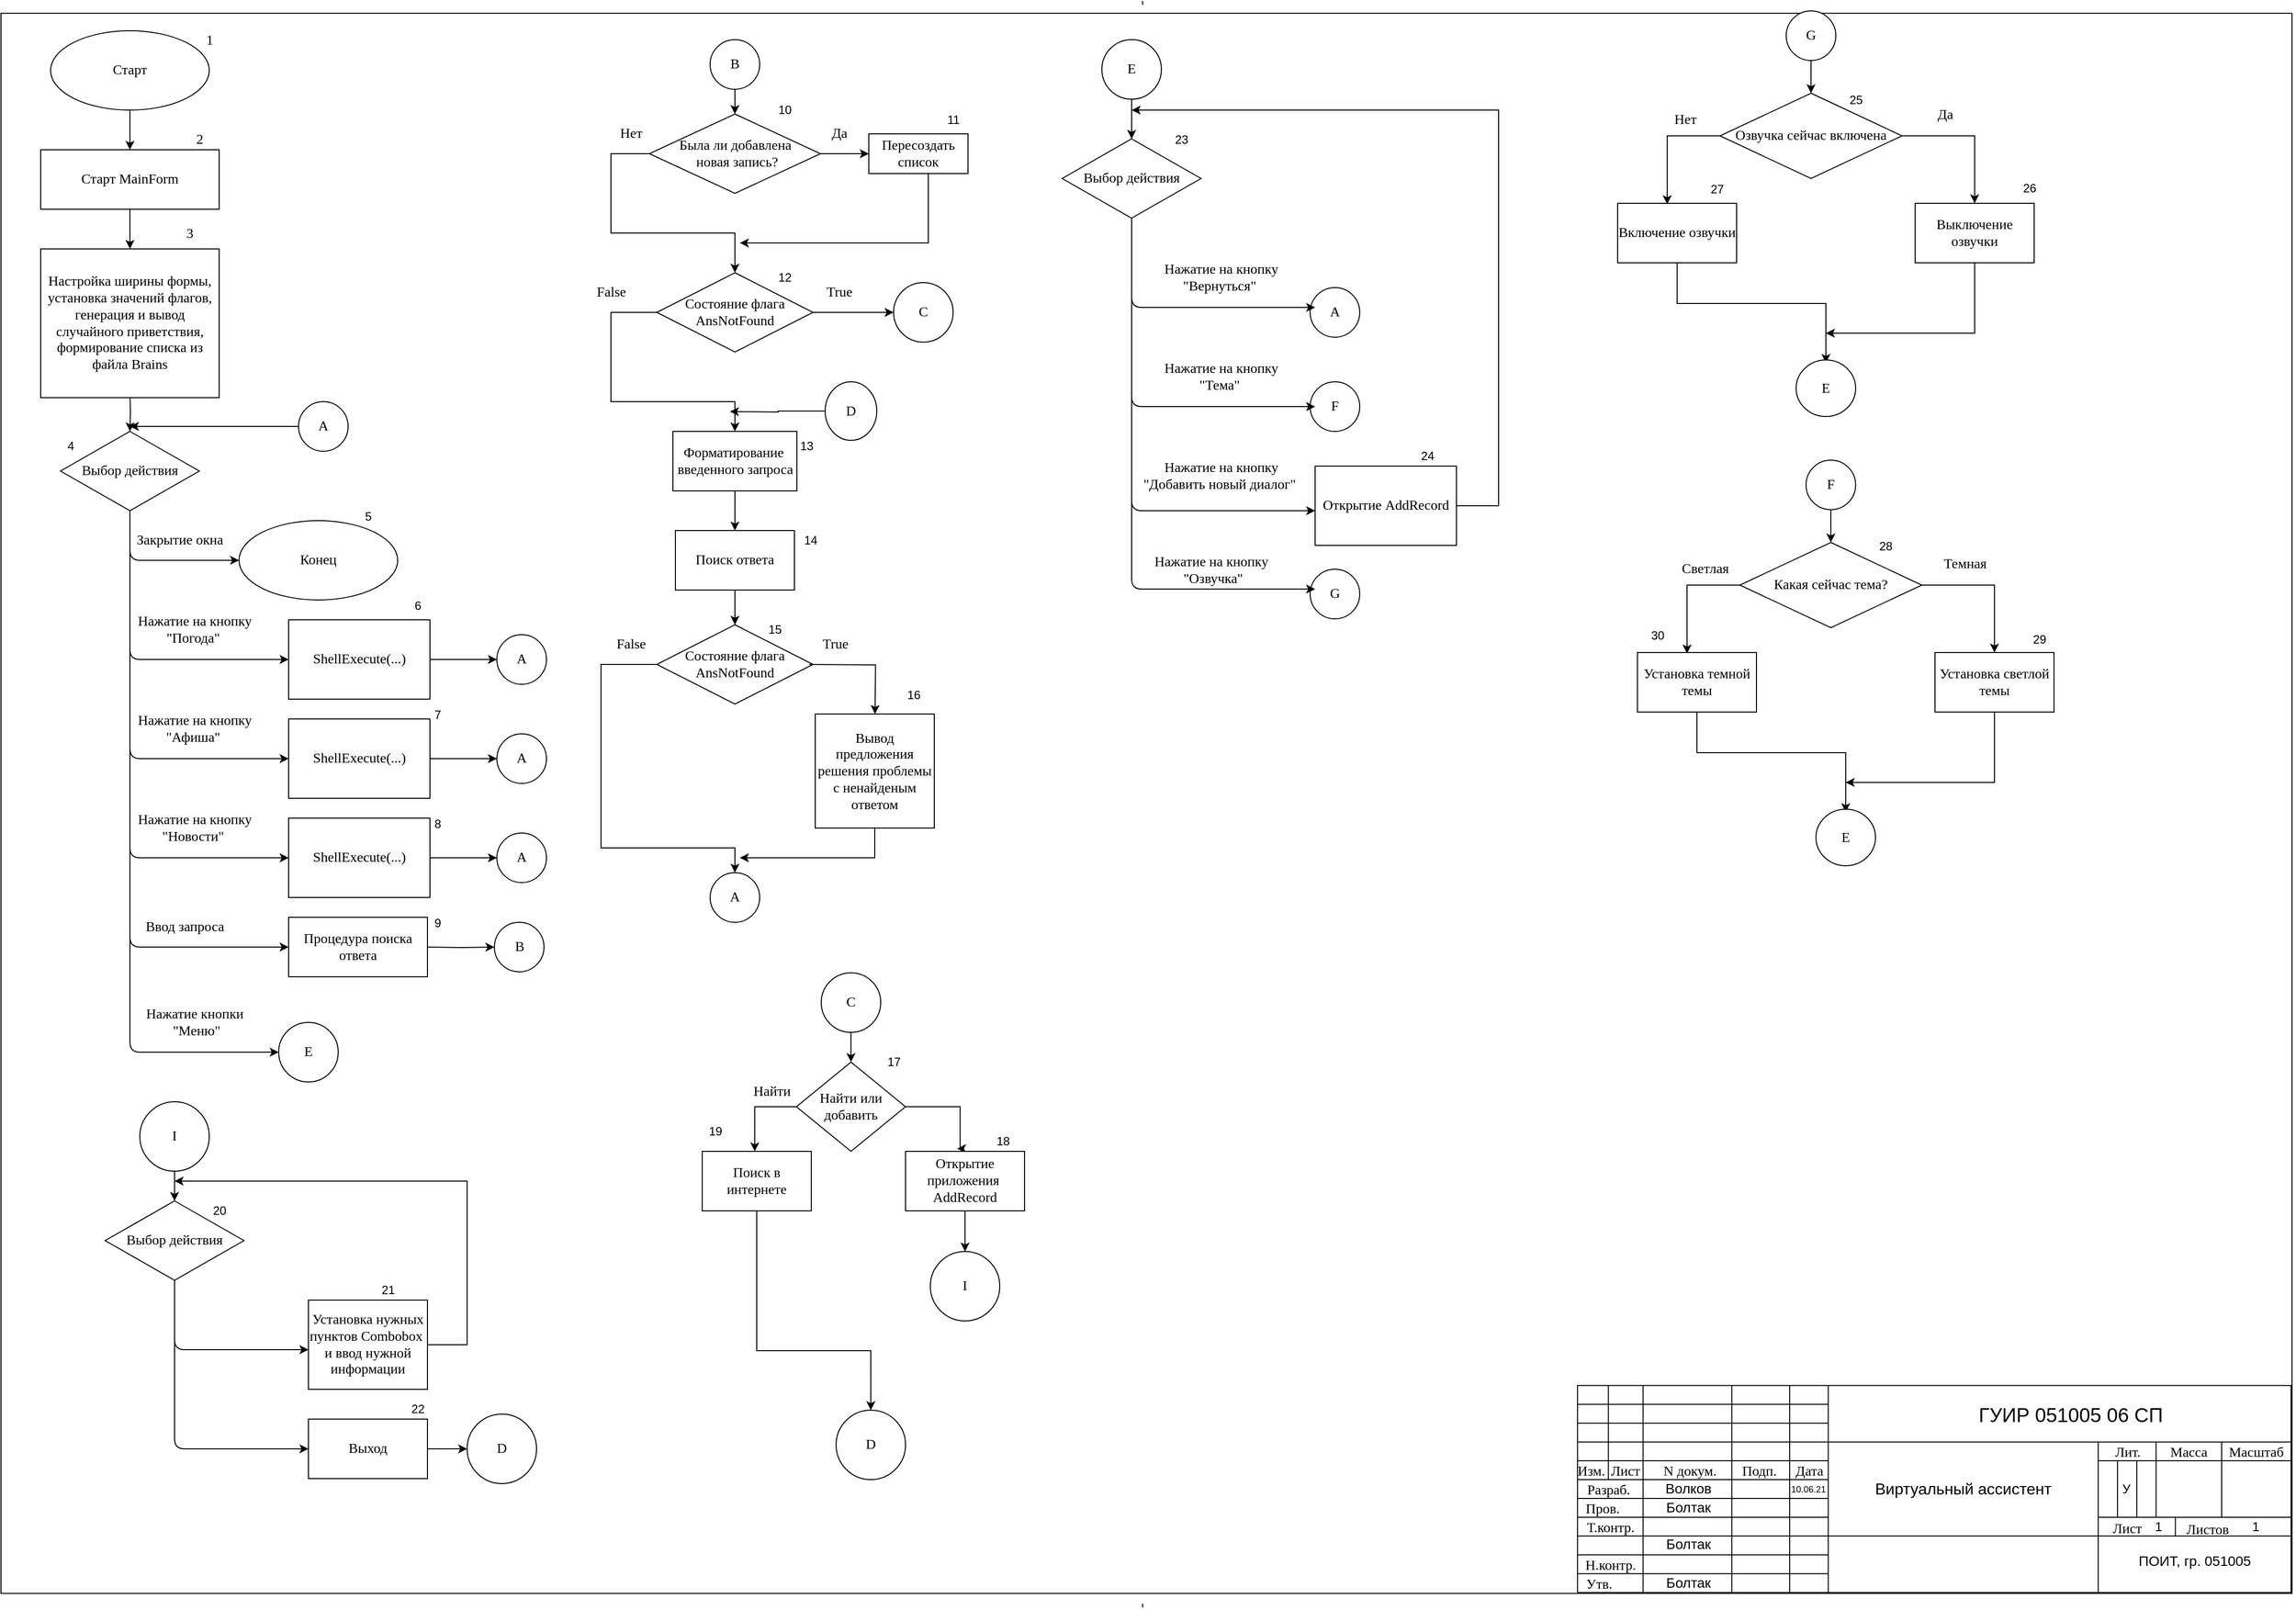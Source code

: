 <mxfile version="13.9.9" type="device"><diagram id="edOcmUTlSJy22jggQrVZ" name="Страница 1"><mxGraphModel dx="3103" dy="2646" grid="1" gridSize="10" guides="1" tooltips="1" connect="1" arrows="1" fold="1" page="1" pageScale="1" pageWidth="2336" pageHeight="1654" math="0" shadow="0"><root><mxCell id="0"/><mxCell id="1" parent="0"/><mxCell id="FdfJ8B337TGrk5pb1U7s-87" style="vsdxID=70;fillColor=none;gradientColor=none;strokeColor=none;spacingTop=-3;spacingBottom=-3;spacingLeft=-3;spacingRight=-3;labelBackgroundColor=none;rounded=0;html=1;whiteSpace=wrap;" parent="1" vertex="1"><mxGeometry x="10" y="10" width="2310" height="1620" as="geometry"/></mxCell><mxCell id="FdfJ8B337TGrk5pb1U7s-88" style="vsdxID=1;fillColor=none;gradientColor=none;strokeColor=none;spacingTop=-3;spacingBottom=-3;spacingLeft=-3;spacingRight=-3;labelBackgroundColor=none;rounded=0;html=1;whiteSpace=wrap;" parent="FdfJ8B337TGrk5pb1U7s-87" vertex="1"><mxGeometry y="12.33" width="2310" height="1593.443" as="geometry"/></mxCell><mxCell id="FdfJ8B337TGrk5pb1U7s-89" style="vsdxID=2;rotation=180;fillColor=none;gradientColor=none;shape=stencil(nZBLDoAgDERP0z3SIyjew0SURgSD+Lu9kMZoXLhwN9O+tukAlrNpJg1SzDH4QW/URgNYgZTkjA4UkwJUgGXng+6DX1zLfmoymdXo17xh5zmRJ6Q42BWCfc2oJfdAr+Yv+AP9Cb7OJ3H/2JG1HNGz/84klThPVCc=);strokeColor=#000000;labelBackgroundColor=none;rounded=0;html=1;whiteSpace=wrap;" parent="FdfJ8B337TGrk5pb1U7s-88" vertex="1"><mxGeometry width="2310" height="1593.443" as="geometry"/></mxCell><mxCell id="FdfJ8B337TGrk5pb1U7s-90" style="vsdxID=25;fillColor=none;gradientColor=none;strokeColor=none;spacingTop=-3;spacingBottom=-3;spacingLeft=-3;spacingRight=-3;labelBackgroundColor=none;rounded=0;html=1;whiteSpace=wrap;" parent="FdfJ8B337TGrk5pb1U7s-88" vertex="1"><mxGeometry x="1579.861" y="1353.478" width="733.056" height="254.192" as="geometry"/></mxCell><mxCell id="FdfJ8B337TGrk5pb1U7s-91" value="&lt;font style=&quot;font-size:14px;font-family:Times New Roman Cyr;color:#000000;direction:ltr;letter-spacing:0px;line-height:120%;opacity:1&quot;&gt; Пров.&lt;br/&gt;&lt;/font&gt;" style="verticalAlign=top;align=center;vsdxID=26;fillColor=none;gradientColor=none;shape=stencil(nZBLDoAgDERP0z3SIyjew0SURgSD+Lu9kMZoXLhwN9O+tukAlrNpJg1SzDH4QW/URgNYgZTkjA4UkwJUgGXng+6DX1zLfmoymdXo17xh5zmRJ6Q42BWCfc2oJfdAr+Yv+AP9Cb7OJ3H/2JG1HNGz/84klThPVCc=);strokeColor=none;labelBackgroundColor=none;rounded=0;html=1;whiteSpace=wrap;" parent="FdfJ8B337TGrk5pb1U7s-90" vertex="1"><mxGeometry x="5.833" y="140.375" width="58.333" height="18.97" as="geometry"/></mxCell><mxCell id="FdfJ8B337TGrk5pb1U7s-92" value="&lt;font style=&quot;font-size:14px;font-family:Times New Roman Cyr;color:#000000;direction:ltr;letter-spacing:0px;line-height:120%;opacity:1&quot;&gt;Лит.&lt;br/&gt;&lt;/font&gt;" style="verticalAlign=top;align=center;vsdxID=31;fillColor=none;gradientColor=none;shape=stencil(nZBLDoAgDERP0z3SIyjew0SURgSD+Lu9kMZoXLhwN9O+tukAlrNpJg1SzDH4QW/URgNYgZTkjA4UkwJUgGXng+6DX1zLfmoymdXo17xh5zmRJ6Q42BWCfc2oJfdAr+Yv+AP9Cb7OJ3H/2JG1HNGz/84klThPVCc=);strokeColor=none;labelBackgroundColor=none;rounded=0;html=1;whiteSpace=wrap;" parent="FdfJ8B337TGrk5pb1U7s-90" vertex="1"><mxGeometry x="538.611" y="83.466" width="52.5" height="18.97" as="geometry"/></mxCell><mxCell id="FdfJ8B337TGrk5pb1U7s-93" value="&lt;font style=&quot;font-size:14px;font-family:Times New Roman Cyr;color:#000000;direction:ltr;letter-spacing:0px;line-height:120%;opacity:1&quot;&gt;Разраб.&lt;br/&gt;&lt;/font&gt;" style="verticalAlign=top;align=center;vsdxID=32;fillColor=none;gradientColor=none;shape=stencil(nZBLDoAgDERP0z3SIyjew0SURgSD+Lu9kMZoXLhwN9O+tukAlrNpJg1SzDH4QW/URgNYgZTkjA4UkwJUgGXng+6DX1zLfmoymdXo17xh5zmRJ6Q42BWCfc2oJfdAr+Yv+AP9Cb7OJ3H/2JG1HNGz/84klThPVCc=);strokeColor=none;labelBackgroundColor=none;rounded=0;html=1;whiteSpace=wrap;" parent="FdfJ8B337TGrk5pb1U7s-90" vertex="1"><mxGeometry x="1.944" y="121.405" width="77.778" height="20.867" as="geometry"/></mxCell><mxCell id="FdfJ8B337TGrk5pb1U7s-94" value="&lt;font style=&quot;font-size:14px;font-family:Times New Roman Cyr;color:#000000;direction:ltr;letter-spacing:0px;line-height:120%;opacity:1&quot;&gt;Масштаб&lt;br/&gt;&lt;/font&gt;" style="verticalAlign=top;align=center;vsdxID=33;fillColor=none;gradientColor=none;shape=stencil(nZBLDoAgDERP0z3SIyjew0SURgSD+Lu9kMZoXLhwN9O+tukAlrNpJg1SzDH4QW/URgNYgZTkjA4UkwJUgGXng+6DX1zLfmoymdXo17xh5zmRJ6Q42BWCfc2oJfdAr+Yv+AP9Cb7OJ3H/2JG1HNGz/84klThPVCc=);strokeColor=none;labelBackgroundColor=none;rounded=0;html=1;whiteSpace=wrap;" parent="FdfJ8B337TGrk5pb1U7s-90" vertex="1"><mxGeometry x="655.278" y="83.466" width="77.778" height="18.97" as="geometry"/></mxCell><mxCell id="FdfJ8B337TGrk5pb1U7s-95" value="&lt;font style=&quot;font-size:14px;font-family:Times New Roman Cyr;color:#000000;direction:ltr;letter-spacing:0px;line-height:120%;opacity:1&quot;&gt; Листов&lt;br/&gt;&lt;/font&gt;" style="verticalAlign=top;align=center;vsdxID=34;fillColor=none;gradientColor=none;shape=stencil(nZBLDoAgDERP0z3SIyjew0SURgSD+Lu9kMZoXLhwN9O+tukAlrNpJg1SzDH4QW/URgNYgZTkjA4UkwJUgGXng+6DX1zLfmoymdXo17xh5zmRJ6Q42BWCfc2oJfdAr+Yv+AP9Cb7OJ3H/2JG1HNGz/84klThPVCc=);strokeColor=none;labelBackgroundColor=none;rounded=0;html=1;whiteSpace=wrap;" parent="FdfJ8B337TGrk5pb1U7s-90" vertex="1"><mxGeometry x="616.389" y="161.241" width="58.333" height="18.97" as="geometry"/></mxCell><mxCell id="FdfJ8B337TGrk5pb1U7s-96" value="&lt;font style=&quot;font-size:14px;font-family:Times New Roman Cyr;color:#000000;direction:ltr;letter-spacing:0px;line-height:120%;opacity:1&quot;&gt;Лист &lt;br/&gt;&lt;/font&gt;" style="verticalAlign=top;align=center;vsdxID=35;fillColor=none;gradientColor=none;shape=stencil(nZBLDoAgDERP0z3SIyjew0SURgSD+Lu9kMZoXLhwN9O+tukAlrNpJg1SzDH4QW/URgNYgZTkjA4UkwJUgGXng+6DX1zLfmoymdXo17xh5zmRJ6Q42BWCfc2oJfdAr+Yv+AP9Cb7OJ3H/2JG1HNGz/84klThPVCc=);strokeColor=none;labelBackgroundColor=none;rounded=0;html=1;whiteSpace=wrap;" parent="FdfJ8B337TGrk5pb1U7s-90" vertex="1"><mxGeometry x="530.833" y="160.293" width="66.111" height="18.97" as="geometry"/></mxCell><mxCell id="FdfJ8B337TGrk5pb1U7s-97" value="&lt;font style=&quot;font-size:14px;font-family:Times New Roman Cyr;color:#000000;direction:ltr;letter-spacing:0px;line-height:120%;opacity:1&quot;&gt;Масса&lt;br/&gt;&lt;/font&gt;" style="verticalAlign=top;align=center;vsdxID=36;fillColor=none;gradientColor=none;shape=stencil(nZBLDoAgDERP0z3SIyjew0SURgSD+Lu9kMZoXLhwN9O+tukAlrNpJg1SzDH4QW/URgNYgZTkjA4UkwJUgGXng+6DX1zLfmoymdXo17xh5zmRJ6Q42BWCfc2oJfdAr+Yv+AP9Cb7OJ3H/2JG1HNGz/84klThPVCc=);strokeColor=none;labelBackgroundColor=none;rounded=0;html=1;whiteSpace=wrap;" parent="FdfJ8B337TGrk5pb1U7s-90" vertex="1"><mxGeometry x="596.944" y="83.466" width="58.333" height="18.97" as="geometry"/></mxCell><mxCell id="FdfJ8B337TGrk5pb1U7s-98" value="&lt;font style=&quot;font-size:14px;font-family:Times New Roman Cyr;color:#000000;direction:ltr;letter-spacing:0px;line-height:120%;opacity:1&quot;&gt; Т.контр.&lt;br/&gt;&lt;/font&gt;" style="verticalAlign=top;align=center;vsdxID=37;fillColor=none;gradientColor=none;shape=stencil(nZBLDoAgDERP0z3SIyjew0SURgSD+Lu9kMZoXLhwN9O+tukAlrNpJg1SzDH4QW/URgNYgZTkjA4UkwJUgGXng+6DX1zLfmoymdXo17xh5zmRJ6Q42BWCfc2oJfdAr+Yv+AP9Cb7OJ3H/2JG1HNGz/84klThPVCc=);strokeColor=none;labelBackgroundColor=none;rounded=0;html=1;whiteSpace=wrap;" parent="FdfJ8B337TGrk5pb1U7s-90" vertex="1"><mxGeometry x="9.722" y="159.344" width="66.111" height="18.97" as="geometry"/></mxCell><mxCell id="FdfJ8B337TGrk5pb1U7s-99" value="&lt;font style=&quot;font-size:14px;font-family:Times New Roman Cyr;color:#000000;direction:ltr;letter-spacing:0px;line-height:120%;opacity:1&quot;&gt; Н.контр.&lt;br/&gt;&lt;/font&gt;" style="verticalAlign=top;align=center;vsdxID=38;fillColor=none;gradientColor=none;shape=stencil(nZBLDoAgDERP0z3SIyjew0SURgSD+Lu9kMZoXLhwN9O+tukAlrNpJg1SzDH4QW/URgNYgZTkjA4UkwJUgGXng+6DX1zLfmoymdXo17xh5zmRJ6Q42BWCfc2oJfdAr+Yv+AP9Cb7OJ3H/2JG1HNGz/84klThPVCc=);strokeColor=none;labelBackgroundColor=none;rounded=0;html=1;whiteSpace=wrap;" parent="FdfJ8B337TGrk5pb1U7s-90" vertex="1"><mxGeometry x="3.889" y="197.283" width="77.778" height="18.97" as="geometry"/></mxCell><mxCell id="FdfJ8B337TGrk5pb1U7s-100" value="&lt;font style=&quot;font-size:14px;font-family:Times New Roman Cyr;color:#000000;direction:ltr;letter-spacing:0px;line-height:120%;opacity:1&quot;&gt; Утв.&lt;br/&gt;&lt;/font&gt;" style="verticalAlign=top;align=center;vsdxID=39;fillColor=none;gradientColor=none;shape=stencil(nZBLDoAgDERP0z3SIyjew0SURgSD+Lu9kMZoXLhwN9O+tukAlrNpJg1SzDH4QW/URgNYgZTkjA4UkwJUgGXng+6DX1zLfmoymdXo17xh5zmRJ6Q42BWCfc2oJfdAr+Yv+AP9Cb7OJ3H/2JG1HNGz/84klThPVCc=);strokeColor=none;labelBackgroundColor=none;rounded=0;html=1;whiteSpace=wrap;" parent="FdfJ8B337TGrk5pb1U7s-90" vertex="1"><mxGeometry x="7.778" y="216.253" width="46.667" height="18.97" as="geometry"/></mxCell><mxCell id="FdfJ8B337TGrk5pb1U7s-101" value="&lt;font style=&quot;font-size:14px;font-family:Times New Roman Cyr;color:#000000;direction:ltr;letter-spacing:0px;line-height:120%;opacity:1&quot;&gt;N докум.&lt;br/&gt;&lt;/font&gt;" style="verticalAlign=top;align=center;vsdxID=60;fillColor=none;gradientColor=none;shape=stencil(nZBLDoAgDERP0z3SIyjew0SURgSD+Lu9kMZoXLhwN9O+tukAlrNpJg1SzDH4QW/URgNYgZTkjA4UkwJUgGXng+6DX1zLfmoymdXo17xh5zmRJ6Q42BWCfc2oJfdAr+Yv+AP9Cb7OJ3H/2JG1HNGz/84klThPVCc=);strokeColor=none;labelBackgroundColor=none;rounded=0;html=1;whiteSpace=wrap;" parent="FdfJ8B337TGrk5pb1U7s-90" vertex="1"><mxGeometry x="81.667" y="102.436" width="81.667" height="18.97" as="geometry"/></mxCell><mxCell id="FdfJ8B337TGrk5pb1U7s-102" value="&lt;font style=&quot;font-size:14px;font-family:Times New Roman Cyr;color:#000000;direction:ltr;letter-spacing:0px;line-height:120%;opacity:1&quot;&gt;Лист&lt;br/&gt;&lt;/font&gt;" style="verticalAlign=top;align=center;vsdxID=61;fillColor=none;gradientColor=none;shape=stencil(nZBLDoAgDERP0z3SIyjew0SURgSD+Lu9kMZoXLhwN9O+tukAlrNpJg1SzDH4QW/URgNYgZTkjA4UkwJUgGXng+6DX1zLfmoymdXo17xh5zmRJ6Q42BWCfc2oJfdAr+Yv+AP9Cb7OJ3H/2JG1HNGz/84klThPVCc=);strokeColor=none;labelBackgroundColor=none;rounded=0;html=1;whiteSpace=wrap;" parent="FdfJ8B337TGrk5pb1U7s-90" vertex="1"><mxGeometry x="29.167" y="102.436" width="58.333" height="18.97" as="geometry"/></mxCell><mxCell id="FdfJ8B337TGrk5pb1U7s-103" value="&lt;font style=&quot;font-size:14px;font-family:Times New Roman Cyr;color:#000000;direction:ltr;letter-spacing:0px;line-height:120%;opacity:1&quot;&gt; Изм.&lt;br/&gt;&lt;/font&gt;" style="verticalAlign=top;align=center;vsdxID=62;fillColor=none;gradientColor=none;shape=stencil(nZBLDoAgDERP0z3SIyjew0SURgSD+Lu9kMZoXLhwN9O+tukAlrNpJg1SzDH4QW/URgNYgZTkjA4UkwJUgGXng+6DX1zLfmoymdXo17xh5zmRJ6Q42BWCfc2oJfdAr+Yv+AP9Cb7OJ3H/2JG1HNGz/84klThPVCc=);strokeColor=none;labelBackgroundColor=none;rounded=0;html=1;whiteSpace=wrap;" parent="FdfJ8B337TGrk5pb1U7s-90" vertex="1"><mxGeometry y="102.436" width="46.667" height="18.97" as="geometry"/></mxCell><mxCell id="FdfJ8B337TGrk5pb1U7s-104" style="vsdxID=63;fillColor=none;gradientColor=none;shape=stencil(nZBLDoAgDERP0z3SIyjew0SURgSD+Lu9kMZoXLhwN9O+tukAlrNpJg1SzDH4QW/URgNYgZTkjA4UkwJUgGXng+6DX1zLfmoymdXo17xh5zmRJ6Q42BWCfc2oJfdAr+Yv+AP9Cb7OJ3H/2JG1HNGz/84klThPVCc=);strokeColor=#000000;labelBackgroundColor=none;rounded=0;html=1;whiteSpace=wrap;" parent="FdfJ8B337TGrk5pb1U7s-90" vertex="1"><mxGeometry x="9.722" y="30.351" width="719.444" height="208.665" as="geometry"/></mxCell><mxCell id="FdfJ8B337TGrk5pb1U7s-105" value="&lt;font style=&quot;font-size:14px;font-family:Times New Roman Cyr;color:#000000;direction:ltr;letter-spacing:0px;line-height:120%;opacity:1&quot;&gt;Дата&lt;br/&gt;&lt;/font&gt;" style="verticalAlign=top;align=center;vsdxID=65;fillColor=none;gradientColor=none;shape=stencil(nZBLDoAgDERP0z3SIyjew0SURgSD+Lu9kMZoXLhwN9O+tukAlrNpJg1SzDH4QW/URgNYgZTkjA4UkwJUgGXng+6DX1zLfmoymdXo17xh5zmRJ6Q42BWCfc2oJfdAr+Yv+AP9Cb7OJ3H/2JG1HNGz/84klThPVCc=);strokeColor=none;labelBackgroundColor=none;rounded=0;html=1;whiteSpace=wrap;" parent="FdfJ8B337TGrk5pb1U7s-90" vertex="1"><mxGeometry x="217.778" y="102.436" width="50.556" height="18.97" as="geometry"/></mxCell><mxCell id="FdfJ8B337TGrk5pb1U7s-106" value="&lt;font style=&quot;font-size:14px;font-family:Times New Roman Cyr;color:#000000;direction:ltr;letter-spacing:0px;line-height:120%;opacity:1&quot;&gt;Подп.&lt;br/&gt;&lt;/font&gt;" style="verticalAlign=top;align=center;vsdxID=68;fillColor=none;gradientColor=none;shape=stencil(nZBLDoAgDERP0z3SIyjew0SURgSD+Lu9kMZoXLhwN9O+tukAlrNpJg1SzDH4QW/URgNYgZTkjA4UkwJUgGXng+6DX1zLfmoymdXo17xh5zmRJ6Q42BWCfc2oJfdAr+Yv+AP9Cb7OJ3H/2JG1HNGz/84klThPVCc=);strokeColor=none;labelBackgroundColor=none;rounded=0;html=1;whiteSpace=wrap;" parent="FdfJ8B337TGrk5pb1U7s-90" vertex="1"><mxGeometry x="159.444" y="102.436" width="68.056" height="18.97" as="geometry"/></mxCell><mxCell id="FdfJ8B337TGrk5pb1U7s-107" style="vsdxID=27;edgeStyle=none;startArrow=none;endArrow=none;startSize=5;endSize=5;strokeColor=#000000;spacingTop=0;spacingBottom=0;spacingLeft=0;spacingRight=0;verticalAlign=top;html=1;labelBackgroundColor=none;rounded=0;" parent="FdfJ8B337TGrk5pb1U7s-90" edge="1"><mxGeometry relative="1" as="geometry"><Array as="points"/><mxPoint x="729.167" y="106.23" as="sourcePoint"/><mxPoint x="534.722" y="106.23" as="targetPoint"/></mxGeometry></mxCell><mxCell id="FdfJ8B337TGrk5pb1U7s-108" style="vsdxID=28;edgeStyle=none;startArrow=none;endArrow=none;startSize=5;endSize=5;strokeColor=#000000;spacingTop=0;spacingBottom=0;spacingLeft=0;spacingRight=0;verticalAlign=top;html=1;labelBackgroundColor=none;rounded=0;" parent="FdfJ8B337TGrk5pb1U7s-90" edge="1"><mxGeometry relative="1" as="geometry"><Array as="points"/><mxPoint x="729.167" y="163.138" as="sourcePoint"/><mxPoint x="534.722" y="163.138" as="targetPoint"/></mxGeometry></mxCell><mxCell id="FdfJ8B337TGrk5pb1U7s-109" style="vsdxID=40;edgeStyle=none;startArrow=none;endArrow=none;startSize=5;endSize=5;strokeColor=#000000;spacingTop=0;spacingBottom=0;spacingLeft=0;spacingRight=0;verticalAlign=top;html=1;labelBackgroundColor=none;rounded=0;" parent="FdfJ8B337TGrk5pb1U7s-90" edge="1"><mxGeometry relative="1" as="geometry"><Array as="points"/><mxPoint x="75.833" y="30.351" as="sourcePoint"/><mxPoint x="75.833" y="239.016" as="targetPoint"/></mxGeometry></mxCell><mxCell id="FdfJ8B337TGrk5pb1U7s-110" style="vsdxID=41;edgeStyle=none;startArrow=none;endArrow=none;startSize=5;endSize=5;strokeColor=#000000;spacingTop=0;spacingBottom=0;spacingLeft=0;spacingRight=0;verticalAlign=top;html=1;labelBackgroundColor=none;rounded=0;" parent="FdfJ8B337TGrk5pb1U7s-90" edge="1"><mxGeometry relative="1" as="geometry"><Array as="points"/><mxPoint x="165.278" y="30.351" as="sourcePoint"/><mxPoint x="165.278" y="239.016" as="targetPoint"/></mxGeometry></mxCell><mxCell id="FdfJ8B337TGrk5pb1U7s-111" style="vsdxID=42;edgeStyle=none;startArrow=none;endArrow=none;startSize=5;endSize=5;strokeColor=#000000;spacingTop=0;spacingBottom=0;spacingLeft=0;spacingRight=0;verticalAlign=top;html=1;labelBackgroundColor=none;rounded=0;" parent="FdfJ8B337TGrk5pb1U7s-90" edge="1"><mxGeometry relative="1" as="geometry"><Array as="points"/><mxPoint x="223.611" y="30.351" as="sourcePoint"/><mxPoint x="223.611" y="239.016" as="targetPoint"/></mxGeometry></mxCell><mxCell id="FdfJ8B337TGrk5pb1U7s-112" style="vsdxID=43;edgeStyle=none;startArrow=none;endArrow=none;startSize=5;endSize=5;strokeColor=#000000;spacingTop=0;spacingBottom=0;spacingLeft=0;spacingRight=0;verticalAlign=top;html=1;labelBackgroundColor=none;rounded=0;" parent="FdfJ8B337TGrk5pb1U7s-90" edge="1"><mxGeometry relative="1" as="geometry"><Array as="points"/><mxPoint x="262.5" y="30.351" as="sourcePoint"/><mxPoint x="262.5" y="239.016" as="targetPoint"/></mxGeometry></mxCell><mxCell id="FdfJ8B337TGrk5pb1U7s-113" style="vsdxID=44;edgeStyle=none;startArrow=none;endArrow=none;startSize=5;endSize=5;strokeColor=#000000;spacingTop=0;spacingBottom=0;spacingLeft=0;spacingRight=0;verticalAlign=top;html=1;labelBackgroundColor=none;rounded=0;" parent="FdfJ8B337TGrk5pb1U7s-90" edge="1"><mxGeometry relative="1" as="geometry"><mxPoint as="offset"/><Array as="points"/><mxPoint x="9.722" y="49.321" as="sourcePoint"/><mxPoint x="262.5" y="49.321" as="targetPoint"/></mxGeometry></mxCell><mxCell id="FdfJ8B337TGrk5pb1U7s-114" style="vsdxID=45;edgeStyle=none;startArrow=none;endArrow=none;startSize=5;endSize=5;strokeColor=#000000;spacingTop=0;spacingBottom=0;spacingLeft=0;spacingRight=0;verticalAlign=top;html=1;labelBackgroundColor=none;rounded=0;" parent="FdfJ8B337TGrk5pb1U7s-90" edge="1"><mxGeometry relative="1" as="geometry"><mxPoint as="offset"/><Array as="points"/><mxPoint x="9.722" y="68.29" as="sourcePoint"/><mxPoint x="262.5" y="68.29" as="targetPoint"/></mxGeometry></mxCell><mxCell id="FdfJ8B337TGrk5pb1U7s-115" style="vsdxID=46;edgeStyle=none;startArrow=none;endArrow=none;startSize=5;endSize=5;strokeColor=#000000;spacingTop=0;spacingBottom=0;spacingLeft=0;spacingRight=0;verticalAlign=top;html=1;labelBackgroundColor=none;rounded=0;" parent="FdfJ8B337TGrk5pb1U7s-90" edge="1"><mxGeometry relative="1" as="geometry"><mxPoint as="offset"/><Array as="points"/><mxPoint x="9.722" y="87.26" as="sourcePoint"/><mxPoint x="729.167" y="87.26" as="targetPoint"/></mxGeometry></mxCell><mxCell id="FdfJ8B337TGrk5pb1U7s-116" style="vsdxID=47;edgeStyle=none;startArrow=none;endArrow=none;startSize=5;endSize=5;strokeColor=#000000;spacingTop=0;spacingBottom=0;spacingLeft=0;spacingRight=0;verticalAlign=top;html=1;labelBackgroundColor=none;rounded=0;" parent="FdfJ8B337TGrk5pb1U7s-90" edge="1"><mxGeometry relative="1" as="geometry"><mxPoint as="offset"/><Array as="points"/><mxPoint x="9.722" y="220.047" as="sourcePoint"/><mxPoint x="262.5" y="220.047" as="targetPoint"/></mxGeometry></mxCell><mxCell id="FdfJ8B337TGrk5pb1U7s-117" style="vsdxID=48;edgeStyle=none;startArrow=none;endArrow=none;startSize=5;endSize=5;strokeColor=#000000;spacingTop=0;spacingBottom=0;spacingLeft=0;spacingRight=0;verticalAlign=top;html=1;labelBackgroundColor=none;rounded=0;" parent="FdfJ8B337TGrk5pb1U7s-90" edge="1"><mxGeometry relative="1" as="geometry"><mxPoint as="offset"/><Array as="points"/><mxPoint x="9.722" y="201.077" as="sourcePoint"/><mxPoint x="262.5" y="201.077" as="targetPoint"/></mxGeometry></mxCell><mxCell id="FdfJ8B337TGrk5pb1U7s-118" style="vsdxID=49;edgeStyle=none;startArrow=none;endArrow=none;startSize=5;endSize=5;strokeColor=#000000;spacingTop=0;spacingBottom=0;spacingLeft=0;spacingRight=0;verticalAlign=top;html=1;labelBackgroundColor=none;rounded=0;" parent="FdfJ8B337TGrk5pb1U7s-90" edge="1"><mxGeometry relative="1" as="geometry"><mxPoint as="offset"/><Array as="points"/><mxPoint x="9.722" y="182.108" as="sourcePoint"/><mxPoint x="729.167" y="182.108" as="targetPoint"/></mxGeometry></mxCell><mxCell id="FdfJ8B337TGrk5pb1U7s-119" style="vsdxID=50;edgeStyle=none;startArrow=none;endArrow=none;startSize=5;endSize=5;strokeColor=#000000;spacingTop=0;spacingBottom=0;spacingLeft=0;spacingRight=0;verticalAlign=top;html=1;labelBackgroundColor=none;rounded=0;" parent="FdfJ8B337TGrk5pb1U7s-90" edge="1"><mxGeometry relative="1" as="geometry"><mxPoint as="offset"/><Array as="points"/><mxPoint x="9.722" y="163.138" as="sourcePoint"/><mxPoint x="262.5" y="163.138" as="targetPoint"/></mxGeometry></mxCell><mxCell id="FdfJ8B337TGrk5pb1U7s-120" style="vsdxID=51;edgeStyle=none;startArrow=none;endArrow=none;startSize=5;endSize=5;strokeColor=#000000;spacingTop=0;spacingBottom=0;spacingLeft=0;spacingRight=0;verticalAlign=top;html=1;labelBackgroundColor=none;rounded=0;" parent="FdfJ8B337TGrk5pb1U7s-90" edge="1"><mxGeometry relative="1" as="geometry"><mxPoint as="offset"/><Array as="points"/><mxPoint x="9.722" y="144.169" as="sourcePoint"/><mxPoint x="262.5" y="144.169" as="targetPoint"/></mxGeometry></mxCell><mxCell id="FdfJ8B337TGrk5pb1U7s-121" style="vsdxID=52;edgeStyle=none;startArrow=none;endArrow=none;startSize=5;endSize=5;strokeColor=#000000;spacingTop=0;spacingBottom=0;spacingLeft=0;spacingRight=0;verticalAlign=top;html=1;labelBackgroundColor=none;rounded=0;" parent="FdfJ8B337TGrk5pb1U7s-90" edge="1"><mxGeometry relative="1" as="geometry"><Array as="points"/><mxPoint x="40.833" y="30.351" as="sourcePoint"/><mxPoint x="40.833" y="125.199" as="targetPoint"/></mxGeometry></mxCell><mxCell id="FdfJ8B337TGrk5pb1U7s-122" style="vsdxID=53;edgeStyle=none;startArrow=none;endArrow=none;startSize=5;endSize=5;strokeColor=#000000;spacingTop=0;spacingBottom=0;spacingLeft=0;spacingRight=0;verticalAlign=top;html=1;labelBackgroundColor=none;rounded=0;" parent="FdfJ8B337TGrk5pb1U7s-90" edge="1"><mxGeometry relative="1" as="geometry"><Array as="points"/><mxPoint x="534.722" y="87.26" as="sourcePoint"/><mxPoint x="534.722" y="239.016" as="targetPoint"/></mxGeometry></mxCell><mxCell id="FdfJ8B337TGrk5pb1U7s-123" style="vsdxID=54;edgeStyle=none;startArrow=none;endArrow=none;startSize=5;endSize=5;strokeColor=#000000;spacingTop=0;spacingBottom=0;spacingLeft=0;spacingRight=0;verticalAlign=top;html=1;labelBackgroundColor=none;rounded=0;" parent="FdfJ8B337TGrk5pb1U7s-90" edge="1"><mxGeometry relative="1" as="geometry"><Array as="points"/><mxPoint x="554.167" y="106.23" as="sourcePoint"/><mxPoint x="554.167" y="163.138" as="targetPoint"/></mxGeometry></mxCell><mxCell id="FdfJ8B337TGrk5pb1U7s-124" style="vsdxID=55;edgeStyle=none;startArrow=none;endArrow=none;startSize=5;endSize=5;strokeColor=#000000;spacingTop=0;spacingBottom=0;spacingLeft=0;spacingRight=0;verticalAlign=top;html=1;labelBackgroundColor=none;rounded=0;" parent="FdfJ8B337TGrk5pb1U7s-90" edge="1"><mxGeometry relative="1" as="geometry"><Array as="points"/><mxPoint x="573.611" y="106.23" as="sourcePoint"/><mxPoint x="573.611" y="163.138" as="targetPoint"/></mxGeometry></mxCell><mxCell id="FdfJ8B337TGrk5pb1U7s-125" style="vsdxID=56;edgeStyle=none;startArrow=none;endArrow=none;startSize=5;endSize=5;strokeColor=#000000;spacingTop=0;spacingBottom=0;spacingLeft=0;spacingRight=0;verticalAlign=top;html=1;labelBackgroundColor=none;rounded=0;" parent="FdfJ8B337TGrk5pb1U7s-90" edge="1"><mxGeometry relative="1" as="geometry"><Array as="points"/><mxPoint x="593.056" y="87.26" as="sourcePoint"/><mxPoint x="593.056" y="163.138" as="targetPoint"/></mxGeometry></mxCell><mxCell id="FdfJ8B337TGrk5pb1U7s-126" style="vsdxID=57;edgeStyle=none;startArrow=none;endArrow=none;startSize=5;endSize=5;strokeColor=#000000;spacingTop=0;spacingBottom=0;spacingLeft=0;spacingRight=0;verticalAlign=top;html=1;labelBackgroundColor=none;rounded=0;" parent="FdfJ8B337TGrk5pb1U7s-90" edge="1"><mxGeometry relative="1" as="geometry"><Array as="points"/><mxPoint x="659.167" y="87.26" as="sourcePoint"/><mxPoint x="659.167" y="163.138" as="targetPoint"/></mxGeometry></mxCell><mxCell id="FdfJ8B337TGrk5pb1U7s-127" style="vsdxID=58;edgeStyle=none;startArrow=none;endArrow=none;startSize=5;endSize=5;strokeColor=#000000;spacingTop=0;spacingBottom=0;spacingLeft=0;spacingRight=0;verticalAlign=top;html=1;labelBackgroundColor=none;rounded=0;" parent="FdfJ8B337TGrk5pb1U7s-90" edge="1"><mxGeometry relative="1" as="geometry"><Array as="points"/><mxPoint x="612.5" y="163.138" as="sourcePoint"/><mxPoint x="612.5" y="182.108" as="targetPoint"/></mxGeometry></mxCell><mxCell id="FdfJ8B337TGrk5pb1U7s-128" style="vsdxID=66;edgeStyle=none;startArrow=none;endArrow=none;startSize=5;endSize=5;strokeColor=#000000;spacingTop=0;spacingBottom=0;spacingLeft=0;spacingRight=0;verticalAlign=top;html=1;labelBackgroundColor=none;rounded=0;" parent="FdfJ8B337TGrk5pb1U7s-90" edge="1"><mxGeometry relative="1" as="geometry"><mxPoint as="offset"/><Array as="points"/><mxPoint x="9.722" y="106.23" as="sourcePoint"/><mxPoint x="262.5" y="106.23" as="targetPoint"/></mxGeometry></mxCell><mxCell id="FdfJ8B337TGrk5pb1U7s-129" style="vsdxID=67;edgeStyle=none;startArrow=none;endArrow=none;startSize=5;endSize=5;strokeColor=#000000;spacingTop=0;spacingBottom=0;spacingLeft=0;spacingRight=0;verticalAlign=top;html=1;labelBackgroundColor=none;rounded=0;" parent="FdfJ8B337TGrk5pb1U7s-90" edge="1"><mxGeometry relative="1" as="geometry"><mxPoint as="offset"/><Array as="points"/><mxPoint x="9.722" y="125.199" as="sourcePoint"/><mxPoint x="262.5" y="125.199" as="targetPoint"/></mxGeometry></mxCell><mxCell id="FdfJ8B337TGrk5pb1U7s-130" value="ПОИТ, гр. 051005" style="text;html=1;strokeColor=none;fillColor=none;align=center;verticalAlign=middle;whiteSpace=wrap;rounded=0;fontSize=14;" parent="FdfJ8B337TGrk5pb1U7s-90" vertex="1"><mxGeometry x="559.028" y="197.283" width="145.833" height="18.97" as="geometry"/></mxCell><mxCell id="FdfJ8B337TGrk5pb1U7s-131" value="ГУИР 051005 06 СП" style="text;html=1;strokeColor=none;fillColor=none;align=center;verticalAlign=middle;whiteSpace=wrap;rounded=0;fontSize=20;" parent="FdfJ8B337TGrk5pb1U7s-90" vertex="1"><mxGeometry x="399.583" y="49.321" width="215.833" height="18.97" as="geometry"/></mxCell><mxCell id="FdfJ8B337TGrk5pb1U7s-132" value="Виртуальный ассистент" style="text;html=1;strokeColor=none;fillColor=none;align=center;verticalAlign=middle;whiteSpace=wrap;rounded=0;fontSize=16;" parent="FdfJ8B337TGrk5pb1U7s-90" vertex="1"><mxGeometry x="292.639" y="110.498" width="210.972" height="48.372" as="geometry"/></mxCell><mxCell id="FdfJ8B337TGrk5pb1U7s-133" value="Волков" style="text;html=1;strokeColor=none;fillColor=none;align=center;verticalAlign=middle;whiteSpace=wrap;rounded=0;fontSize=14;" parent="FdfJ8B337TGrk5pb1U7s-90" vertex="1"><mxGeometry x="102.083" y="125.199" width="38.889" height="18.97" as="geometry"/></mxCell><mxCell id="FdfJ8B337TGrk5pb1U7s-134" value="Болтак" style="text;html=1;strokeColor=none;fillColor=none;align=center;verticalAlign=middle;whiteSpace=wrap;rounded=0;fontSize=14;" parent="FdfJ8B337TGrk5pb1U7s-90" vertex="1"><mxGeometry x="102.083" y="144.169" width="38.889" height="18.97" as="geometry"/></mxCell><mxCell id="FdfJ8B337TGrk5pb1U7s-135" value="Болтак" style="text;html=1;strokeColor=none;fillColor=none;align=center;verticalAlign=middle;whiteSpace=wrap;rounded=0;fontSize=14;" parent="FdfJ8B337TGrk5pb1U7s-90" vertex="1"><mxGeometry x="102.083" y="220.047" width="38.889" height="18.97" as="geometry"/></mxCell><mxCell id="FdfJ8B337TGrk5pb1U7s-136" value="Болтак" style="text;html=1;strokeColor=none;fillColor=none;align=center;verticalAlign=middle;whiteSpace=wrap;rounded=0;fontSize=14;" parent="FdfJ8B337TGrk5pb1U7s-90" vertex="1"><mxGeometry x="102.083" y="180.211" width="38.889" height="18.97" as="geometry"/></mxCell><mxCell id="FdfJ8B337TGrk5pb1U7s-137" value="1" style="text;html=1;strokeColor=none;fillColor=none;align=center;verticalAlign=middle;whiteSpace=wrap;rounded=0;fontSize=13;" parent="FdfJ8B337TGrk5pb1U7s-90" vertex="1"><mxGeometry x="576.528" y="163.138" width="38.889" height="18.97" as="geometry"/></mxCell><mxCell id="FdfJ8B337TGrk5pb1U7s-138" value="1" style="text;html=1;strokeColor=none;fillColor=none;align=center;verticalAlign=middle;whiteSpace=wrap;rounded=0;fontSize=13;" parent="FdfJ8B337TGrk5pb1U7s-90" vertex="1"><mxGeometry x="673.75" y="163.138" width="38.889" height="18.97" as="geometry"/></mxCell><mxCell id="FdfJ8B337TGrk5pb1U7s-139" value="У" style="text;html=1;strokeColor=none;fillColor=none;align=center;verticalAlign=middle;whiteSpace=wrap;rounded=0;fontSize=13;" parent="FdfJ8B337TGrk5pb1U7s-90" vertex="1"><mxGeometry x="558.056" y="125.199" width="9.722" height="18.97" as="geometry"/></mxCell><mxCell id="FdfJ8B337TGrk5pb1U7s-140" value="&lt;font style=&quot;font-size: 9px&quot;&gt;10.06.21&lt;/font&gt;" style="text;html=1;strokeColor=none;fillColor=none;align=center;verticalAlign=middle;whiteSpace=wrap;rounded=0;" parent="FdfJ8B337TGrk5pb1U7s-90" vertex="1"><mxGeometry x="223.611" y="125.199" width="38.889" height="18.97" as="geometry"/></mxCell><mxCell id="FdfJ8B337TGrk5pb1U7s-141" style="vsdxID=71;edgeStyle=none;startArrow=none;endArrow=none;startSize=5;endSize=3;strokeColor=#000000;spacingTop=0;spacingBottom=0;spacingLeft=0;spacingRight=0;verticalAlign=middle;html=1;labelBackgroundColor=none;rounded=0;" parent="FdfJ8B337TGrk5pb1U7s-87" edge="1"><mxGeometry relative="1" as="geometry"><Array as="points"/><mxPoint x="1151.111" y="3.794" as="sourcePoint"/><mxPoint x="1151.111" as="targetPoint"/></mxGeometry></mxCell><mxCell id="FdfJ8B337TGrk5pb1U7s-142" style="vsdxID=72;edgeStyle=none;startArrow=none;endArrow=none;startSize=5;endSize=3;strokeColor=#000000;spacingTop=0;spacingBottom=0;spacingLeft=0;spacingRight=0;verticalAlign=middle;html=1;labelBackgroundColor=none;rounded=0;" parent="FdfJ8B337TGrk5pb1U7s-87" edge="1"><mxGeometry relative="1" as="geometry"><Array as="points"/><mxPoint x="1151.111" y="1616.206" as="sourcePoint"/><mxPoint x="1151.111" y="1620.0" as="targetPoint"/></mxGeometry></mxCell><mxCell id="BZqebnwNEMmHduXEDJuV-3" style="edgeStyle=orthogonalEdgeStyle;rounded=0;orthogonalLoop=1;jettySize=auto;html=1;entryX=0.5;entryY=0;entryDx=0;entryDy=0;fontSize=14;fontFamily=Times New Roman;" parent="1" source="BZqebnwNEMmHduXEDJuV-1" target="BZqebnwNEMmHduXEDJuV-2" edge="1"><mxGeometry relative="1" as="geometry"/></mxCell><mxCell id="BZqebnwNEMmHduXEDJuV-1" value="Старт" style="ellipse;whiteSpace=wrap;html=1;fontSize=14;fontFamily=Times New Roman;" parent="1" vertex="1"><mxGeometry x="60" y="40" width="160" height="80" as="geometry"/></mxCell><mxCell id="BZqebnwNEMmHduXEDJuV-37" style="edgeStyle=orthogonalEdgeStyle;rounded=0;orthogonalLoop=1;jettySize=auto;html=1;entryX=0.5;entryY=0;entryDx=0;entryDy=0;fontSize=14;fontFamily=Times New Roman;" parent="1" source="BZqebnwNEMmHduXEDJuV-2" target="BZqebnwNEMmHduXEDJuV-36" edge="1"><mxGeometry relative="1" as="geometry"/></mxCell><mxCell id="BZqebnwNEMmHduXEDJuV-2" value="Старт MainForm" style="rounded=0;whiteSpace=wrap;html=1;fontSize=14;fontFamily=Times New Roman;" parent="1" vertex="1"><mxGeometry x="50" y="160" width="180" height="60" as="geometry"/></mxCell><mxCell id="BZqebnwNEMmHduXEDJuV-4" value="Выбор действия" style="rhombus;whiteSpace=wrap;html=1;fontSize=14;fontFamily=Times New Roman;" parent="1" vertex="1"><mxGeometry x="70" y="444" width="140" height="80" as="geometry"/></mxCell><mxCell id="BZqebnwNEMmHduXEDJuV-6" value="" style="edgeStyle=segmentEdgeStyle;endArrow=classic;html=1;fontSize=14;exitX=0.5;exitY=1;exitDx=0;exitDy=0;entryX=0;entryY=0.5;entryDx=0;entryDy=0;fontFamily=Times New Roman;" parent="1" source="BZqebnwNEMmHduXEDJuV-4" target="BZqebnwNEMmHduXEDJuV-11" edge="1"><mxGeometry width="50" height="50" relative="1" as="geometry"><mxPoint x="130" y="624" as="sourcePoint"/><mxPoint x="250" y="574" as="targetPoint"/><Array as="points"><mxPoint x="140" y="574"/></Array></mxGeometry></mxCell><mxCell id="BZqebnwNEMmHduXEDJuV-7" value="1" style="text;html=1;align=center;verticalAlign=middle;resizable=0;points=[];autosize=1;fontSize=14;fontFamily=Times New Roman;" parent="1" vertex="1"><mxGeometry x="210" y="40" width="20" height="20" as="geometry"/></mxCell><mxCell id="BZqebnwNEMmHduXEDJuV-8" value="2" style="text;html=1;align=center;verticalAlign=middle;resizable=0;points=[];autosize=1;fontSize=14;fontFamily=Times New Roman;" parent="1" vertex="1"><mxGeometry x="200" y="140" width="20" height="20" as="geometry"/></mxCell><mxCell id="BZqebnwNEMmHduXEDJuV-9" value="3" style="text;html=1;align=center;verticalAlign=middle;resizable=0;points=[];autosize=1;fontSize=14;fontFamily=Times New Roman;" parent="1" vertex="1"><mxGeometry x="190" y="235" width="20" height="20" as="geometry"/></mxCell><mxCell id="BZqebnwNEMmHduXEDJuV-10" value="Закрытие окна" style="text;html=1;align=center;verticalAlign=middle;resizable=0;points=[];autosize=1;fontSize=14;fontFamily=Times New Roman;" parent="1" vertex="1"><mxGeometry x="140" y="544" width="100" height="20" as="geometry"/></mxCell><mxCell id="BZqebnwNEMmHduXEDJuV-11" value="Конец" style="ellipse;whiteSpace=wrap;html=1;fontSize=14;fontFamily=Times New Roman;" parent="1" vertex="1"><mxGeometry x="250" y="534" width="160" height="80" as="geometry"/></mxCell><mxCell id="BZqebnwNEMmHduXEDJuV-12" value="" style="edgeStyle=segmentEdgeStyle;endArrow=classic;html=1;fontSize=14;exitX=0.5;exitY=1;exitDx=0;exitDy=0;entryX=0;entryY=0.5;entryDx=0;entryDy=0;fontFamily=Times New Roman;" parent="1" source="BZqebnwNEMmHduXEDJuV-4" target="BZqebnwNEMmHduXEDJuV-20" edge="1"><mxGeometry width="50" height="50" relative="1" as="geometry"><mxPoint x="140" y="594" as="sourcePoint"/><mxPoint x="280" y="674" as="targetPoint"/><Array as="points"><mxPoint x="140" y="674"/><mxPoint x="300" y="674"/></Array></mxGeometry></mxCell><mxCell id="BZqebnwNEMmHduXEDJuV-14" value="Нажатие на кнопку&lt;br&gt;&quot;Погода&quot;&amp;nbsp;" style="text;html=1;align=center;verticalAlign=middle;resizable=0;points=[];autosize=1;fontSize=14;fontFamily=Times New Roman;" parent="1" vertex="1"><mxGeometry x="140" y="624" width="130" height="40" as="geometry"/></mxCell><mxCell id="BZqebnwNEMmHduXEDJuV-23" style="edgeStyle=orthogonalEdgeStyle;rounded=0;orthogonalLoop=1;jettySize=auto;html=1;entryX=0;entryY=0.5;entryDx=0;entryDy=0;fontSize=14;fontFamily=Times New Roman;" parent="1" source="BZqebnwNEMmHduXEDJuV-20" target="BZqebnwNEMmHduXEDJuV-22" edge="1"><mxGeometry relative="1" as="geometry"/></mxCell><mxCell id="BZqebnwNEMmHduXEDJuV-20" value="&#10;&#10;&lt;span style=&quot;color: rgb(0, 0, 0); font-size: 14px; font-style: normal; font-weight: 400; letter-spacing: normal; text-align: center; text-indent: 0px; text-transform: none; word-spacing: 0px; background-color: rgb(248, 249, 250); display: inline; float: none;&quot;&gt;ShellExecute(...)&lt;/span&gt;&#10;&#10;" style="rounded=0;whiteSpace=wrap;html=1;fontSize=14;fontFamily=Times New Roman;" parent="1" vertex="1"><mxGeometry x="300" y="634" width="142.5" height="80" as="geometry"/></mxCell><mxCell id="BZqebnwNEMmHduXEDJuV-22" value="A" style="ellipse;whiteSpace=wrap;html=1;aspect=fixed;fontSize=14;fontFamily=Times New Roman;" parent="1" vertex="1"><mxGeometry x="510" y="649" width="50" height="50" as="geometry"/></mxCell><mxCell id="BZqebnwNEMmHduXEDJuV-25" style="edgeStyle=orthogonalEdgeStyle;rounded=0;orthogonalLoop=1;jettySize=auto;html=1;fontSize=14;fontFamily=Times New Roman;" parent="1" source="BZqebnwNEMmHduXEDJuV-24" edge="1"><mxGeometry relative="1" as="geometry"><mxPoint x="140" y="439" as="targetPoint"/></mxGeometry></mxCell><mxCell id="BZqebnwNEMmHduXEDJuV-24" value="A" style="ellipse;whiteSpace=wrap;html=1;aspect=fixed;fontSize=14;fontFamily=Times New Roman;" parent="1" vertex="1"><mxGeometry x="310" y="414" width="50" height="50" as="geometry"/></mxCell><mxCell id="BZqebnwNEMmHduXEDJuV-26" value="Нажатие на кнопку&lt;br&gt;&quot;Афиша&quot;&amp;nbsp;" style="text;html=1;align=center;verticalAlign=middle;resizable=0;points=[];autosize=1;fontSize=14;fontFamily=Times New Roman;" parent="1" vertex="1"><mxGeometry x="140" y="724" width="130" height="40" as="geometry"/></mxCell><mxCell id="BZqebnwNEMmHduXEDJuV-27" style="edgeStyle=orthogonalEdgeStyle;rounded=0;orthogonalLoop=1;jettySize=auto;html=1;entryX=0;entryY=0.5;entryDx=0;entryDy=0;fontSize=14;fontFamily=Times New Roman;" parent="1" source="BZqebnwNEMmHduXEDJuV-28" target="BZqebnwNEMmHduXEDJuV-29" edge="1"><mxGeometry relative="1" as="geometry"/></mxCell><mxCell id="BZqebnwNEMmHduXEDJuV-28" value="&#10;&#10;&lt;span style=&quot;color: rgb(0, 0, 0); font-size: 14px; font-style: normal; font-weight: 400; letter-spacing: normal; text-align: center; text-indent: 0px; text-transform: none; word-spacing: 0px; background-color: rgb(248, 249, 250); display: inline; float: none;&quot;&gt;ShellExecute(...)&lt;/span&gt;&#10;&#10;" style="rounded=0;whiteSpace=wrap;html=1;fontSize=14;fontFamily=Times New Roman;" parent="1" vertex="1"><mxGeometry x="300" y="734" width="142.5" height="80" as="geometry"/></mxCell><mxCell id="BZqebnwNEMmHduXEDJuV-29" value="A" style="ellipse;whiteSpace=wrap;html=1;aspect=fixed;fontSize=14;fontFamily=Times New Roman;" parent="1" vertex="1"><mxGeometry x="510" y="749" width="50" height="50" as="geometry"/></mxCell><mxCell id="BZqebnwNEMmHduXEDJuV-30" value="" style="edgeStyle=segmentEdgeStyle;endArrow=classic;html=1;fontSize=14;exitX=0.5;exitY=1;exitDx=0;exitDy=0;entryX=0;entryY=0.5;entryDx=0;entryDy=0;fontFamily=Times New Roman;" parent="1" source="BZqebnwNEMmHduXEDJuV-4" target="BZqebnwNEMmHduXEDJuV-28" edge="1"><mxGeometry width="50" height="50" relative="1" as="geometry"><mxPoint x="110" y="864" as="sourcePoint"/><mxPoint x="160" y="814" as="targetPoint"/><Array as="points"><mxPoint x="140" y="774"/></Array></mxGeometry></mxCell><mxCell id="BZqebnwNEMmHduXEDJuV-31" value="Нажатие на кнопку&lt;br&gt;&quot;Новости&quot;&amp;nbsp;" style="text;html=1;align=center;verticalAlign=middle;resizable=0;points=[];autosize=1;fontSize=14;fontFamily=Times New Roman;" parent="1" vertex="1"><mxGeometry x="140" y="824" width="130" height="40" as="geometry"/></mxCell><mxCell id="BZqebnwNEMmHduXEDJuV-32" style="edgeStyle=orthogonalEdgeStyle;rounded=0;orthogonalLoop=1;jettySize=auto;html=1;entryX=0;entryY=0.5;entryDx=0;entryDy=0;fontSize=14;fontFamily=Times New Roman;" parent="1" source="BZqebnwNEMmHduXEDJuV-33" target="BZqebnwNEMmHduXEDJuV-34" edge="1"><mxGeometry relative="1" as="geometry"/></mxCell><mxCell id="BZqebnwNEMmHduXEDJuV-33" value="&#10;&#10;&lt;span style=&quot;color: rgb(0, 0, 0); font-size: 14px; font-style: normal; font-weight: 400; letter-spacing: normal; text-align: center; text-indent: 0px; text-transform: none; word-spacing: 0px; background-color: rgb(248, 249, 250); display: inline; float: none;&quot;&gt;ShellExecute(...)&lt;/span&gt;&#10;&#10;" style="rounded=0;whiteSpace=wrap;html=1;fontSize=14;fontFamily=Times New Roman;" parent="1" vertex="1"><mxGeometry x="300" y="834" width="142.5" height="80" as="geometry"/></mxCell><mxCell id="BZqebnwNEMmHduXEDJuV-34" value="A" style="ellipse;whiteSpace=wrap;html=1;aspect=fixed;fontSize=14;fontFamily=Times New Roman;" parent="1" vertex="1"><mxGeometry x="510" y="849" width="50" height="50" as="geometry"/></mxCell><mxCell id="BZqebnwNEMmHduXEDJuV-35" value="" style="edgeStyle=segmentEdgeStyle;endArrow=classic;html=1;fontSize=14;exitX=0.5;exitY=1;exitDx=0;exitDy=0;entryX=0;entryY=0.5;entryDx=0;entryDy=0;fontFamily=Times New Roman;" parent="1" source="BZqebnwNEMmHduXEDJuV-4" target="BZqebnwNEMmHduXEDJuV-33" edge="1"><mxGeometry width="50" height="50" relative="1" as="geometry"><mxPoint x="120" y="944" as="sourcePoint"/><mxPoint x="170" y="894" as="targetPoint"/><Array as="points"><mxPoint x="140" y="874"/></Array></mxGeometry></mxCell><mxCell id="BZqebnwNEMmHduXEDJuV-38" style="edgeStyle=orthogonalEdgeStyle;rounded=0;orthogonalLoop=1;jettySize=auto;html=1;entryX=0.5;entryY=0;entryDx=0;entryDy=0;fontSize=14;fontFamily=Times New Roman;" parent="1" target="BZqebnwNEMmHduXEDJuV-4" edge="1"><mxGeometry relative="1" as="geometry"><mxPoint x="140" y="404.0" as="sourcePoint"/></mxGeometry></mxCell><mxCell id="BZqebnwNEMmHduXEDJuV-36" value="Настройка ширины формы,&lt;br&gt;установка значений флагов,&lt;br&gt;генерация и вывод случайного приветствия,&lt;br&gt;формирование списка из файла Brains" style="rounded=0;whiteSpace=wrap;html=1;fontSize=14;fontFamily=Times New Roman;" parent="1" vertex="1"><mxGeometry x="50" y="260" width="180" height="150" as="geometry"/></mxCell><mxCell id="BZqebnwNEMmHduXEDJuV-39" value="" style="edgeStyle=segmentEdgeStyle;endArrow=classic;html=1;fontSize=14;exitX=0.5;exitY=1;exitDx=0;exitDy=0;entryX=0;entryY=0.5;entryDx=0;entryDy=0;fontFamily=Times New Roman;" parent="1" source="BZqebnwNEMmHduXEDJuV-4" target="BZqebnwNEMmHduXEDJuV-40" edge="1"><mxGeometry width="50" height="50" relative="1" as="geometry"><mxPoint x="130" y="984" as="sourcePoint"/><mxPoint x="190" y="964" as="targetPoint"/><Array as="points"><mxPoint x="140" y="964"/></Array></mxGeometry></mxCell><mxCell id="BZqebnwNEMmHduXEDJuV-40" value="Процедура поиска&lt;br&gt;ответа" style="rounded=0;whiteSpace=wrap;html=1;fontSize=14;fontFamily=Times New Roman;" parent="1" vertex="1"><mxGeometry x="300" y="934" width="140" height="60" as="geometry"/></mxCell><mxCell id="BZqebnwNEMmHduXEDJuV-41" value="Ввод запроса" style="text;html=1;align=center;verticalAlign=middle;resizable=0;points=[];autosize=1;fontSize=14;fontFamily=Times New Roman;" parent="1" vertex="1"><mxGeometry x="150" y="934" width="90" height="20" as="geometry"/></mxCell><mxCell id="BZqebnwNEMmHduXEDJuV-44" style="edgeStyle=orthogonalEdgeStyle;rounded=0;orthogonalLoop=1;jettySize=auto;html=1;entryX=0;entryY=0.5;entryDx=0;entryDy=0;fontSize=14;fontFamily=Times New Roman;" parent="1" target="BZqebnwNEMmHduXEDJuV-45" edge="1"><mxGeometry relative="1" as="geometry"><mxPoint x="440" y="964" as="sourcePoint"/></mxGeometry></mxCell><mxCell id="BZqebnwNEMmHduXEDJuV-45" value="B" style="ellipse;whiteSpace=wrap;html=1;aspect=fixed;fontSize=14;fontFamily=Times New Roman;" parent="1" vertex="1"><mxGeometry x="507.5" y="939" width="50" height="50" as="geometry"/></mxCell><mxCell id="BZqebnwNEMmHduXEDJuV-48" style="edgeStyle=orthogonalEdgeStyle;rounded=0;orthogonalLoop=1;jettySize=auto;html=1;entryX=0.5;entryY=0;entryDx=0;entryDy=0;fontSize=14;fontFamily=Times New Roman;" parent="1" source="BZqebnwNEMmHduXEDJuV-46" target="BZqebnwNEMmHduXEDJuV-47" edge="1"><mxGeometry relative="1" as="geometry"/></mxCell><mxCell id="BZqebnwNEMmHduXEDJuV-46" value="B" style="ellipse;whiteSpace=wrap;html=1;aspect=fixed;fontSize=14;fontFamily=Times New Roman;" parent="1" vertex="1"><mxGeometry x="725" y="49" width="50" height="50" as="geometry"/></mxCell><mxCell id="BZqebnwNEMmHduXEDJuV-51" style="edgeStyle=orthogonalEdgeStyle;rounded=0;orthogonalLoop=1;jettySize=auto;html=1;entryX=0;entryY=0.5;entryDx=0;entryDy=0;fontSize=14;fontFamily=Times New Roman;" parent="1" source="BZqebnwNEMmHduXEDJuV-47" target="BZqebnwNEMmHduXEDJuV-50" edge="1"><mxGeometry relative="1" as="geometry"/></mxCell><mxCell id="BZqebnwNEMmHduXEDJuV-54" style="edgeStyle=orthogonalEdgeStyle;rounded=0;orthogonalLoop=1;jettySize=auto;html=1;fontSize=14;entryX=0.5;entryY=0;entryDx=0;entryDy=0;fontFamily=Times New Roman;" parent="1" source="BZqebnwNEMmHduXEDJuV-47" target="BZqebnwNEMmHduXEDJuV-53" edge="1"><mxGeometry relative="1" as="geometry"><mxPoint x="615" y="264" as="targetPoint"/><Array as="points"><mxPoint x="625" y="164"/><mxPoint x="625" y="244"/><mxPoint x="750" y="244"/></Array></mxGeometry></mxCell><mxCell id="BZqebnwNEMmHduXEDJuV-47" value="Была ли добавлена&lt;br&gt;&amp;nbsp;новая запись?" style="rhombus;whiteSpace=wrap;html=1;fontSize=14;fontFamily=Times New Roman;" parent="1" vertex="1"><mxGeometry x="663.75" y="124" width="172.5" height="80" as="geometry"/></mxCell><mxCell id="BZqebnwNEMmHduXEDJuV-55" style="edgeStyle=orthogonalEdgeStyle;rounded=0;orthogonalLoop=1;jettySize=auto;html=1;fontSize=14;fontFamily=Times New Roman;" parent="1" source="BZqebnwNEMmHduXEDJuV-50" edge="1"><mxGeometry relative="1" as="geometry"><mxPoint x="755" y="254" as="targetPoint"/><Array as="points"><mxPoint x="945" y="254"/></Array></mxGeometry></mxCell><mxCell id="BZqebnwNEMmHduXEDJuV-50" value="Пересоздать список" style="rounded=0;whiteSpace=wrap;html=1;fontSize=14;fontFamily=Times New Roman;" parent="1" vertex="1"><mxGeometry x="885" y="144" width="100" height="40" as="geometry"/></mxCell><mxCell id="BZqebnwNEMmHduXEDJuV-52" value="Да" style="text;html=1;align=center;verticalAlign=middle;resizable=0;points=[];autosize=1;fontSize=14;fontFamily=Times New Roman;" parent="1" vertex="1"><mxGeometry x="840" y="134" width="30" height="20" as="geometry"/></mxCell><mxCell id="BZqebnwNEMmHduXEDJuV-57" style="edgeStyle=orthogonalEdgeStyle;rounded=0;orthogonalLoop=1;jettySize=auto;html=1;fontSize=14;entryX=0;entryY=0.5;entryDx=0;entryDy=0;fontFamily=Times New Roman;" parent="1" source="BZqebnwNEMmHduXEDJuV-53" target="BZqebnwNEMmHduXEDJuV-62" edge="1"><mxGeometry relative="1" as="geometry"><mxPoint x="895" y="374" as="targetPoint"/></mxGeometry></mxCell><mxCell id="BZqebnwNEMmHduXEDJuV-59" style="edgeStyle=orthogonalEdgeStyle;rounded=0;orthogonalLoop=1;jettySize=auto;html=1;fontSize=14;entryX=0.5;entryY=0;entryDx=0;entryDy=0;fontFamily=Times New Roman;" parent="1" source="BZqebnwNEMmHduXEDJuV-53" target="BZqebnwNEMmHduXEDJuV-61" edge="1"><mxGeometry relative="1" as="geometry"><mxPoint x="575" y="324" as="targetPoint"/><Array as="points"><mxPoint x="625" y="324"/><mxPoint x="625" y="414"/><mxPoint x="750" y="414"/></Array></mxGeometry></mxCell><mxCell id="BZqebnwNEMmHduXEDJuV-53" value="Состояние флага&lt;br&gt;AnsNotFound" style="rhombus;whiteSpace=wrap;html=1;fontSize=14;fontFamily=Times New Roman;" parent="1" vertex="1"><mxGeometry x="671.25" y="284" width="157.5" height="80" as="geometry"/></mxCell><mxCell id="BZqebnwNEMmHduXEDJuV-56" value="Нет" style="text;html=1;align=center;verticalAlign=middle;resizable=0;points=[];autosize=1;fontSize=14;fontFamily=Times New Roman;" parent="1" vertex="1"><mxGeometry x="625" y="134" width="40" height="20" as="geometry"/></mxCell><mxCell id="BZqebnwNEMmHduXEDJuV-58" value="True" style="text;html=1;align=center;verticalAlign=middle;resizable=0;points=[];autosize=1;fontSize=14;fontFamily=Times New Roman;" parent="1" vertex="1"><mxGeometry x="835" y="294" width="40" height="20" as="geometry"/></mxCell><mxCell id="BZqebnwNEMmHduXEDJuV-60" value="False" style="text;html=1;align=center;verticalAlign=middle;resizable=0;points=[];autosize=1;fontSize=14;fontFamily=Times New Roman;" parent="1" vertex="1"><mxGeometry x="600" y="294" width="50" height="20" as="geometry"/></mxCell><mxCell id="BZqebnwNEMmHduXEDJuV-63" style="edgeStyle=orthogonalEdgeStyle;rounded=0;orthogonalLoop=1;jettySize=auto;html=1;fontSize=14;entryX=0.5;entryY=0;entryDx=0;entryDy=0;fontFamily=Times New Roman;" parent="1" source="BZqebnwNEMmHduXEDJuV-61" target="BZqebnwNEMmHduXEDJuV-64" edge="1"><mxGeometry relative="1" as="geometry"><mxPoint x="750" y="554" as="targetPoint"/></mxGeometry></mxCell><mxCell id="BZqebnwNEMmHduXEDJuV-61" value="Форматирование&amp;nbsp;&lt;br&gt;введенного запроса" style="rounded=0;whiteSpace=wrap;html=1;fontSize=14;fontFamily=Times New Roman;" parent="1" vertex="1"><mxGeometry x="687.5" y="444" width="125" height="60" as="geometry"/></mxCell><mxCell id="BZqebnwNEMmHduXEDJuV-62" value="С" style="ellipse;whiteSpace=wrap;html=1;aspect=fixed;fontSize=14;fontFamily=Times New Roman;" parent="1" vertex="1"><mxGeometry x="910" y="294" width="60" height="60" as="geometry"/></mxCell><mxCell id="BZqebnwNEMmHduXEDJuV-67" style="edgeStyle=orthogonalEdgeStyle;rounded=0;orthogonalLoop=1;jettySize=auto;html=1;entryX=0.5;entryY=0;entryDx=0;entryDy=0;fontSize=14;fontFamily=Times New Roman;" parent="1" source="BZqebnwNEMmHduXEDJuV-64" target="BZqebnwNEMmHduXEDJuV-66" edge="1"><mxGeometry relative="1" as="geometry"/></mxCell><mxCell id="BZqebnwNEMmHduXEDJuV-64" value="Поиск ответа" style="rounded=0;whiteSpace=wrap;html=1;fontSize=14;fontFamily=Times New Roman;" parent="1" vertex="1"><mxGeometry x="690" y="544" width="120" height="60" as="geometry"/></mxCell><mxCell id="BZqebnwNEMmHduXEDJuV-71" style="edgeStyle=orthogonalEdgeStyle;rounded=0;orthogonalLoop=1;jettySize=auto;html=1;fontSize=14;entryX=0.5;entryY=0;entryDx=0;entryDy=0;fontFamily=Times New Roman;" parent="1" source="BZqebnwNEMmHduXEDJuV-66" target="BZqebnwNEMmHduXEDJuV-73" edge="1"><mxGeometry relative="1" as="geometry"><mxPoint x="615" y="724" as="targetPoint"/><Array as="points"><mxPoint x="615" y="679"/><mxPoint x="615" y="864"/><mxPoint x="750" y="864"/></Array></mxGeometry></mxCell><mxCell id="BZqebnwNEMmHduXEDJuV-66" value="Состояние флага&lt;br&gt;AnsNotFound" style="rhombus;whiteSpace=wrap;html=1;fontSize=14;fontFamily=Times New Roman;" parent="1" vertex="1"><mxGeometry x="671.25" y="639" width="157.5" height="80" as="geometry"/></mxCell><mxCell id="BZqebnwNEMmHduXEDJuV-68" style="edgeStyle=orthogonalEdgeStyle;rounded=0;orthogonalLoop=1;jettySize=auto;html=1;fontSize=14;fontFamily=Times New Roman;" parent="1" edge="1"><mxGeometry relative="1" as="geometry"><mxPoint x="891.25" y="729" as="targetPoint"/><mxPoint x="825" y="679" as="sourcePoint"/></mxGeometry></mxCell><mxCell id="BZqebnwNEMmHduXEDJuV-69" value="True" style="text;html=1;align=center;verticalAlign=middle;resizable=0;points=[];autosize=1;fontSize=14;fontFamily=Times New Roman;" parent="1" vertex="1"><mxGeometry x="831.25" y="649" width="40" height="20" as="geometry"/></mxCell><mxCell id="BZqebnwNEMmHduXEDJuV-72" value="False" style="text;html=1;align=center;verticalAlign=middle;resizable=0;points=[];autosize=1;fontSize=14;fontFamily=Times New Roman;" parent="1" vertex="1"><mxGeometry x="620" y="649" width="50" height="20" as="geometry"/></mxCell><mxCell id="BZqebnwNEMmHduXEDJuV-73" value="A" style="ellipse;whiteSpace=wrap;html=1;aspect=fixed;fontSize=14;fontFamily=Times New Roman;" parent="1" vertex="1"><mxGeometry x="725" y="889" width="50" height="50" as="geometry"/></mxCell><mxCell id="BZqebnwNEMmHduXEDJuV-75" style="edgeStyle=orthogonalEdgeStyle;rounded=0;orthogonalLoop=1;jettySize=auto;html=1;fontSize=14;fontFamily=Times New Roman;" parent="1" source="BZqebnwNEMmHduXEDJuV-74" edge="1"><mxGeometry relative="1" as="geometry"><mxPoint x="755" y="874" as="targetPoint"/><Array as="points"><mxPoint x="891" y="874"/></Array></mxGeometry></mxCell><mxCell id="BZqebnwNEMmHduXEDJuV-74" value="Вывод предложения решения проблемы с ненайденым ответом" style="rounded=0;whiteSpace=wrap;html=1;fontSize=14;fontFamily=Times New Roman;" parent="1" vertex="1"><mxGeometry x="831" y="729" width="120" height="115" as="geometry"/></mxCell><mxCell id="BZqebnwNEMmHduXEDJuV-85" style="edgeStyle=orthogonalEdgeStyle;rounded=0;orthogonalLoop=1;jettySize=auto;html=1;fontSize=14;fontFamily=Times New Roman;" parent="1" source="BZqebnwNEMmHduXEDJuV-84" edge="1"><mxGeometry relative="1" as="geometry"><mxPoint x="745" y="424.0" as="targetPoint"/></mxGeometry></mxCell><mxCell id="BZqebnwNEMmHduXEDJuV-84" value="D" style="ellipse;whiteSpace=wrap;html=1;aspect=fixed;fontSize=14;fontFamily=Times New Roman;" parent="1" vertex="1"><mxGeometry x="841" y="394" width="52.05" height="59" as="geometry"/></mxCell><mxCell id="BZqebnwNEMmHduXEDJuV-86" value="" style="edgeStyle=segmentEdgeStyle;endArrow=classic;html=1;fontSize=14;exitX=0.5;exitY=1;exitDx=0;exitDy=0;entryX=0;entryY=0.5;entryDx=0;entryDy=0;fontFamily=Times New Roman;" parent="1" source="BZqebnwNEMmHduXEDJuV-4" target="BZqebnwNEMmHduXEDJuV-88" edge="1"><mxGeometry width="50" height="50" relative="1" as="geometry"><mxPoint x="120" y="1080" as="sourcePoint"/><mxPoint x="270" y="1070" as="targetPoint"/><Array as="points"><mxPoint x="140" y="1070"/></Array></mxGeometry></mxCell><mxCell id="BZqebnwNEMmHduXEDJuV-87" value="Нажатие кнопки&lt;br&gt;&amp;nbsp;&quot;Меню&quot;" style="text;html=1;align=center;verticalAlign=middle;resizable=0;points=[];autosize=1;fontSize=14;fontFamily=Times New Roman;" parent="1" vertex="1"><mxGeometry x="150" y="1020" width="110" height="40" as="geometry"/></mxCell><mxCell id="BZqebnwNEMmHduXEDJuV-88" value="Е" style="ellipse;whiteSpace=wrap;html=1;aspect=fixed;fontSize=14;fontFamily=Times New Roman;" parent="1" vertex="1"><mxGeometry x="290" y="1040" width="60" height="60" as="geometry"/></mxCell><mxCell id="BZqebnwNEMmHduXEDJuV-92" style="edgeStyle=orthogonalEdgeStyle;rounded=0;orthogonalLoop=1;jettySize=auto;html=1;entryX=0.5;entryY=0;entryDx=0;entryDy=0;fontSize=14;fontFamily=Times New Roman;" parent="1" source="BZqebnwNEMmHduXEDJuV-89" target="BZqebnwNEMmHduXEDJuV-91" edge="1"><mxGeometry relative="1" as="geometry"/></mxCell><mxCell id="BZqebnwNEMmHduXEDJuV-89" value="Е" style="ellipse;whiteSpace=wrap;html=1;aspect=fixed;fontSize=14;fontFamily=Times New Roman;" parent="1" vertex="1"><mxGeometry x="1120" y="49" width="60" height="60" as="geometry"/></mxCell><mxCell id="BZqebnwNEMmHduXEDJuV-91" value="Выбор действия" style="rhombus;whiteSpace=wrap;html=1;fontSize=14;fontFamily=Times New Roman;" parent="1" vertex="1"><mxGeometry x="1080" y="149" width="140" height="80" as="geometry"/></mxCell><mxCell id="BZqebnwNEMmHduXEDJuV-93" value="Нажатие на кнопку&lt;br&gt;&quot;Вернуться&quot;&amp;nbsp;" style="text;html=1;align=center;verticalAlign=middle;resizable=0;points=[];autosize=1;fontSize=14;fontFamily=Times New Roman;" parent="1" vertex="1"><mxGeometry x="1175" y="269" width="130" height="40" as="geometry"/></mxCell><mxCell id="BZqebnwNEMmHduXEDJuV-96" value="A" style="ellipse;whiteSpace=wrap;html=1;aspect=fixed;fontSize=14;fontFamily=Times New Roman;" parent="1" vertex="1"><mxGeometry x="1330" y="299" width="50" height="50" as="geometry"/></mxCell><mxCell id="BZqebnwNEMmHduXEDJuV-97" value="Нажатие на кнопку&lt;br&gt;&quot;Тема&quot;&amp;nbsp;" style="text;html=1;align=center;verticalAlign=middle;resizable=0;points=[];autosize=1;fontSize=14;fontFamily=Times New Roman;" parent="1" vertex="1"><mxGeometry x="1175" y="369" width="130" height="40" as="geometry"/></mxCell><mxCell id="BZqebnwNEMmHduXEDJuV-100" value="F" style="ellipse;whiteSpace=wrap;html=1;aspect=fixed;fontSize=14;fontFamily=Times New Roman;" parent="1" vertex="1"><mxGeometry x="1330" y="394" width="50" height="50" as="geometry"/></mxCell><mxCell id="BZqebnwNEMmHduXEDJuV-101" value="Нажатие на кнопку&lt;br&gt;&quot;Добавить новый диалог&quot;&amp;nbsp;" style="text;html=1;align=center;verticalAlign=middle;resizable=0;points=[];autosize=1;fontSize=14;fontFamily=Times New Roman;" parent="1" vertex="1"><mxGeometry x="1155" y="469" width="170" height="40" as="geometry"/></mxCell><mxCell id="BZqebnwNEMmHduXEDJuV-102" style="edgeStyle=orthogonalEdgeStyle;rounded=0;orthogonalLoop=1;jettySize=auto;html=1;fontSize=14;fontFamily=Times New Roman;" parent="1" source="BZqebnwNEMmHduXEDJuV-103" edge="1"><mxGeometry relative="1" as="geometry"><mxPoint x="1150" y="120" as="targetPoint"/><Array as="points"><mxPoint x="1520" y="519"/><mxPoint x="1520" y="120"/><mxPoint x="1220" y="120"/></Array></mxGeometry></mxCell><mxCell id="BZqebnwNEMmHduXEDJuV-103" value="Открытие AddRecord" style="rounded=0;whiteSpace=wrap;html=1;fontSize=14;fontFamily=Times New Roman;" parent="1" vertex="1"><mxGeometry x="1335" y="479" width="142.5" height="80" as="geometry"/></mxCell><mxCell id="BZqebnwNEMmHduXEDJuV-106" value="Нажатие на кнопку&lt;br&gt;&amp;nbsp;&quot;Озвучка&quot;" style="text;html=1;align=center;verticalAlign=middle;resizable=0;points=[];autosize=1;fontSize=14;fontFamily=Times New Roman;" parent="1" vertex="1"><mxGeometry x="1165" y="564" width="130" height="40" as="geometry"/></mxCell><mxCell id="BZqebnwNEMmHduXEDJuV-108" value="G" style="ellipse;whiteSpace=wrap;html=1;aspect=fixed;fontSize=14;fontFamily=Times New Roman;" parent="1" vertex="1"><mxGeometry x="1330" y="583" width="50" height="50" as="geometry"/></mxCell><mxCell id="BZqebnwNEMmHduXEDJuV-109" value="" style="edgeStyle=segmentEdgeStyle;endArrow=classic;html=1;fontSize=14;exitX=0.5;exitY=1;exitDx=0;exitDy=0;entryX=0;entryY=0.5;entryDx=0;entryDy=0;fontFamily=Times New Roman;" parent="1" source="BZqebnwNEMmHduXEDJuV-91" edge="1"><mxGeometry width="50" height="50" relative="1" as="geometry"><mxPoint x="980" y="489" as="sourcePoint"/><mxPoint x="1335.0" y="319" as="targetPoint"/><Array as="points"><mxPoint x="1150" y="319"/></Array></mxGeometry></mxCell><mxCell id="BZqebnwNEMmHduXEDJuV-110" value="" style="edgeStyle=segmentEdgeStyle;endArrow=classic;html=1;fontSize=14;entryX=0;entryY=0.5;entryDx=0;entryDy=0;fontFamily=Times New Roman;" parent="1" edge="1"><mxGeometry width="50" height="50" relative="1" as="geometry"><mxPoint x="1150" y="229" as="sourcePoint"/><mxPoint x="1335" y="419.0" as="targetPoint"/><Array as="points"><mxPoint x="1150" y="419"/></Array></mxGeometry></mxCell><mxCell id="BZqebnwNEMmHduXEDJuV-111" value="" style="edgeStyle=segmentEdgeStyle;endArrow=classic;html=1;fontSize=14;entryX=0;entryY=0.5;entryDx=0;entryDy=0;fontFamily=Times New Roman;" parent="1" edge="1"><mxGeometry width="50" height="50" relative="1" as="geometry"><mxPoint x="1150" y="334.0" as="sourcePoint"/><mxPoint x="1335" y="524.0" as="targetPoint"/><Array as="points"><mxPoint x="1150" y="524"/></Array></mxGeometry></mxCell><mxCell id="BZqebnwNEMmHduXEDJuV-112" value="" style="edgeStyle=segmentEdgeStyle;endArrow=classic;html=1;fontSize=14;entryX=0;entryY=0.5;entryDx=0;entryDy=0;fontFamily=Times New Roman;" parent="1" edge="1"><mxGeometry width="50" height="50" relative="1" as="geometry"><mxPoint x="1150" y="413.0" as="sourcePoint"/><mxPoint x="1335" y="603.0" as="targetPoint"/><Array as="points"><mxPoint x="1150" y="603"/></Array></mxGeometry></mxCell><mxCell id="BZqebnwNEMmHduXEDJuV-115" style="edgeStyle=orthogonalEdgeStyle;rounded=0;orthogonalLoop=1;jettySize=auto;html=1;entryX=0.5;entryY=0;entryDx=0;entryDy=0;fontSize=14;fontFamily=Times New Roman;" parent="1" source="BZqebnwNEMmHduXEDJuV-113" target="BZqebnwNEMmHduXEDJuV-114" edge="1"><mxGeometry relative="1" as="geometry"/></mxCell><mxCell id="BZqebnwNEMmHduXEDJuV-113" value="F" style="ellipse;whiteSpace=wrap;html=1;aspect=fixed;fontSize=14;fontFamily=Times New Roman;" parent="1" vertex="1"><mxGeometry x="1830" y="473" width="50" height="50" as="geometry"/></mxCell><mxCell id="BZqebnwNEMmHduXEDJuV-116" style="edgeStyle=orthogonalEdgeStyle;rounded=0;orthogonalLoop=1;jettySize=auto;html=1;fontSize=14;entryX=0.5;entryY=0;entryDx=0;entryDy=0;fontFamily=Times New Roman;" parent="1" source="BZqebnwNEMmHduXEDJuV-114" target="BZqebnwNEMmHduXEDJuV-121" edge="1"><mxGeometry relative="1" as="geometry"><mxPoint x="2020" y="658" as="targetPoint"/><Array as="points"><mxPoint x="2020" y="599"/></Array></mxGeometry></mxCell><mxCell id="BZqebnwNEMmHduXEDJuV-118" style="edgeStyle=orthogonalEdgeStyle;rounded=0;orthogonalLoop=1;jettySize=auto;html=1;fontSize=14;fontFamily=Times New Roman;" parent="1" source="BZqebnwNEMmHduXEDJuV-114" edge="1"><mxGeometry relative="1" as="geometry"><mxPoint x="1710" y="668" as="targetPoint"/><Array as="points"><mxPoint x="1710" y="599"/></Array></mxGeometry></mxCell><mxCell id="BZqebnwNEMmHduXEDJuV-114" value="Какая сейчас тема?" style="rhombus;whiteSpace=wrap;html=1;fontSize=14;fontFamily=Times New Roman;" parent="1" vertex="1"><mxGeometry x="1763.25" y="556" width="183.5" height="86" as="geometry"/></mxCell><mxCell id="BZqebnwNEMmHduXEDJuV-117" value="Темная" style="text;html=1;align=center;verticalAlign=middle;resizable=0;points=[];autosize=1;fontSize=14;fontFamily=Times New Roman;" parent="1" vertex="1"><mxGeometry x="1960" y="568" width="60" height="20" as="geometry"/></mxCell><mxCell id="BZqebnwNEMmHduXEDJuV-119" value="Светлая" style="text;html=1;align=center;verticalAlign=middle;resizable=0;points=[];autosize=1;fontSize=14;fontFamily=Times New Roman;" parent="1" vertex="1"><mxGeometry x="1698.25" y="573" width="60" height="20" as="geometry"/></mxCell><mxCell id="BZqebnwNEMmHduXEDJuV-122" style="edgeStyle=orthogonalEdgeStyle;rounded=0;orthogonalLoop=1;jettySize=auto;html=1;fontSize=14;fontFamily=Times New Roman;" parent="1" source="BZqebnwNEMmHduXEDJuV-120" edge="1"><mxGeometry relative="1" as="geometry"><mxPoint x="1870" y="828" as="targetPoint"/><Array as="points"><mxPoint x="1720" y="768"/><mxPoint x="1870" y="768"/></Array></mxGeometry></mxCell><mxCell id="BZqebnwNEMmHduXEDJuV-120" value="Установка темной темы" style="rounded=0;whiteSpace=wrap;html=1;fontSize=14;fontFamily=Times New Roman;" parent="1" vertex="1"><mxGeometry x="1660" y="667" width="120" height="60" as="geometry"/></mxCell><mxCell id="BZqebnwNEMmHduXEDJuV-123" style="edgeStyle=orthogonalEdgeStyle;rounded=0;orthogonalLoop=1;jettySize=auto;html=1;fontSize=14;fontFamily=Times New Roman;" parent="1" source="BZqebnwNEMmHduXEDJuV-121" edge="1"><mxGeometry relative="1" as="geometry"><mxPoint x="1870" y="798" as="targetPoint"/><Array as="points"><mxPoint x="2020" y="798"/><mxPoint x="1870" y="798"/></Array></mxGeometry></mxCell><mxCell id="BZqebnwNEMmHduXEDJuV-121" value="Установка светлой темы" style="rounded=0;whiteSpace=wrap;html=1;fontSize=14;fontFamily=Times New Roman;" parent="1" vertex="1"><mxGeometry x="1960" y="667" width="120" height="60" as="geometry"/></mxCell><mxCell id="BZqebnwNEMmHduXEDJuV-124" value="Е" style="ellipse;whiteSpace=wrap;html=1;aspect=fixed;fontSize=14;fontFamily=Times New Roman;" parent="1" vertex="1"><mxGeometry x="1840" y="825" width="60" height="57" as="geometry"/></mxCell><mxCell id="BZqebnwNEMmHduXEDJuV-125" style="edgeStyle=orthogonalEdgeStyle;rounded=0;orthogonalLoop=1;jettySize=auto;html=1;entryX=0.5;entryY=0;entryDx=0;entryDy=0;fontSize=14;fontFamily=Times New Roman;" parent="1" source="BZqebnwNEMmHduXEDJuV-126" target="BZqebnwNEMmHduXEDJuV-129" edge="1"><mxGeometry relative="1" as="geometry"/></mxCell><mxCell id="BZqebnwNEMmHduXEDJuV-126" value="G" style="ellipse;whiteSpace=wrap;html=1;aspect=fixed;fontSize=14;fontFamily=Times New Roman;" parent="1" vertex="1"><mxGeometry x="1810" y="20" width="50" height="50" as="geometry"/></mxCell><mxCell id="BZqebnwNEMmHduXEDJuV-127" style="edgeStyle=orthogonalEdgeStyle;rounded=0;orthogonalLoop=1;jettySize=auto;html=1;fontSize=14;entryX=0.5;entryY=0;entryDx=0;entryDy=0;fontFamily=Times New Roman;" parent="1" source="BZqebnwNEMmHduXEDJuV-129" target="BZqebnwNEMmHduXEDJuV-135" edge="1"><mxGeometry relative="1" as="geometry"><mxPoint x="2000" y="205" as="targetPoint"/><Array as="points"><mxPoint x="2000" y="146"/></Array></mxGeometry></mxCell><mxCell id="BZqebnwNEMmHduXEDJuV-128" style="edgeStyle=orthogonalEdgeStyle;rounded=0;orthogonalLoop=1;jettySize=auto;html=1;fontSize=14;fontFamily=Times New Roman;" parent="1" source="BZqebnwNEMmHduXEDJuV-129" edge="1"><mxGeometry relative="1" as="geometry"><mxPoint x="1690.0" y="215" as="targetPoint"/><Array as="points"><mxPoint x="1690" y="146"/></Array></mxGeometry></mxCell><mxCell id="BZqebnwNEMmHduXEDJuV-129" value="Озвучка сейчас включена" style="rhombus;whiteSpace=wrap;html=1;fontSize=14;fontFamily=Times New Roman;" parent="1" vertex="1"><mxGeometry x="1743.25" y="103" width="183.5" height="86" as="geometry"/></mxCell><mxCell id="BZqebnwNEMmHduXEDJuV-130" value="Да" style="text;html=1;align=center;verticalAlign=middle;resizable=0;points=[];autosize=1;fontSize=14;fontFamily=Times New Roman;" parent="1" vertex="1"><mxGeometry x="1955" y="115" width="30" height="20" as="geometry"/></mxCell><mxCell id="BZqebnwNEMmHduXEDJuV-131" value="Нет" style="text;html=1;align=center;verticalAlign=middle;resizable=0;points=[];autosize=1;fontSize=14;fontFamily=Times New Roman;" parent="1" vertex="1"><mxGeometry x="1688.25" y="120" width="40" height="20" as="geometry"/></mxCell><mxCell id="BZqebnwNEMmHduXEDJuV-132" style="edgeStyle=orthogonalEdgeStyle;rounded=0;orthogonalLoop=1;jettySize=auto;html=1;fontSize=14;fontFamily=Times New Roman;" parent="1" source="BZqebnwNEMmHduXEDJuV-133" edge="1"><mxGeometry relative="1" as="geometry"><mxPoint x="1850.0" y="375" as="targetPoint"/><Array as="points"><mxPoint x="1700" y="315"/><mxPoint x="1850" y="315"/></Array></mxGeometry></mxCell><mxCell id="BZqebnwNEMmHduXEDJuV-133" value="Включение озвучки" style="rounded=0;whiteSpace=wrap;html=1;fontSize=14;fontFamily=Times New Roman;" parent="1" vertex="1"><mxGeometry x="1640" y="214" width="120" height="60" as="geometry"/></mxCell><mxCell id="BZqebnwNEMmHduXEDJuV-134" style="edgeStyle=orthogonalEdgeStyle;rounded=0;orthogonalLoop=1;jettySize=auto;html=1;fontSize=14;fontFamily=Times New Roman;" parent="1" source="BZqebnwNEMmHduXEDJuV-135" edge="1"><mxGeometry relative="1" as="geometry"><mxPoint x="1850.0" y="345" as="targetPoint"/><Array as="points"><mxPoint x="2000" y="345"/><mxPoint x="1850" y="345"/></Array></mxGeometry></mxCell><mxCell id="BZqebnwNEMmHduXEDJuV-135" value="Выключение озвучки" style="rounded=0;whiteSpace=wrap;html=1;fontSize=14;fontFamily=Times New Roman;" parent="1" vertex="1"><mxGeometry x="1940" y="214" width="120" height="60" as="geometry"/></mxCell><mxCell id="BZqebnwNEMmHduXEDJuV-136" value="Е" style="ellipse;whiteSpace=wrap;html=1;aspect=fixed;fontSize=14;fontFamily=Times New Roman;" parent="1" vertex="1"><mxGeometry x="1820" y="372" width="60" height="57" as="geometry"/></mxCell><mxCell id="BZqebnwNEMmHduXEDJuV-144" style="edgeStyle=orthogonalEdgeStyle;rounded=0;orthogonalLoop=1;jettySize=auto;html=1;entryX=0.5;entryY=0;entryDx=0;entryDy=0;fontSize=14;fontFamily=Times New Roman;" parent="1" source="BZqebnwNEMmHduXEDJuV-142" target="BZqebnwNEMmHduXEDJuV-143" edge="1"><mxGeometry relative="1" as="geometry"/></mxCell><mxCell id="BZqebnwNEMmHduXEDJuV-142" value="С" style="ellipse;whiteSpace=wrap;html=1;aspect=fixed;fontSize=14;fontFamily=Times New Roman;" parent="1" vertex="1"><mxGeometry x="837.03" y="990" width="60" height="60" as="geometry"/></mxCell><mxCell id="BZqebnwNEMmHduXEDJuV-145" style="edgeStyle=orthogonalEdgeStyle;rounded=0;orthogonalLoop=1;jettySize=auto;html=1;fontSize=14;fontFamily=Times New Roman;" parent="1" source="BZqebnwNEMmHduXEDJuV-143" edge="1"><mxGeometry relative="1" as="geometry"><mxPoint x="770.03" y="1170" as="targetPoint"/><Array as="points"><mxPoint x="770.03" y="1125"/></Array></mxGeometry></mxCell><mxCell id="BZqebnwNEMmHduXEDJuV-148" style="edgeStyle=orthogonalEdgeStyle;rounded=0;orthogonalLoop=1;jettySize=auto;html=1;fontSize=14;entryX=0.433;entryY=-0.045;entryDx=0;entryDy=0;entryPerimeter=0;fontFamily=Times New Roman;" parent="1" source="BZqebnwNEMmHduXEDJuV-143" edge="1"><mxGeometry relative="1" as="geometry"><mxPoint x="973.99" y="1167.3" as="targetPoint"/><Array as="points"><mxPoint x="977.03" y="1125"/><mxPoint x="977.03" y="1167"/></Array></mxGeometry></mxCell><mxCell id="BZqebnwNEMmHduXEDJuV-143" value="Найти или добавить" style="rhombus;whiteSpace=wrap;html=1;fontSize=14;fontFamily=Times New Roman;" parent="1" vertex="1"><mxGeometry x="812.03" y="1080" width="110" height="90" as="geometry"/></mxCell><mxCell id="BZqebnwNEMmHduXEDJuV-146" value="Найти" style="text;html=1;align=center;verticalAlign=middle;resizable=0;points=[];autosize=1;fontSize=14;fontFamily=Times New Roman;" parent="1" vertex="1"><mxGeometry x="762.03" y="1100" width="50" height="20" as="geometry"/></mxCell><mxCell id="BZqebnwNEMmHduXEDJuV-153" style="edgeStyle=orthogonalEdgeStyle;rounded=0;orthogonalLoop=1;jettySize=auto;html=1;fontSize=14;entryX=0.5;entryY=0;entryDx=0;entryDy=0;fontFamily=Times New Roman;" parent="1" source="BZqebnwNEMmHduXEDJuV-147" target="BZqebnwNEMmHduXEDJuV-154" edge="1"><mxGeometry relative="1" as="geometry"><mxPoint x="772.03" y="1271" as="targetPoint"/><Array as="points"><mxPoint x="772.03" y="1371"/></Array></mxGeometry></mxCell><mxCell id="BZqebnwNEMmHduXEDJuV-147" value="Поиск в интернете" style="rounded=0;whiteSpace=wrap;html=1;fontSize=14;fontFamily=Times New Roman;" parent="1" vertex="1"><mxGeometry x="717.03" y="1170" width="110" height="60" as="geometry"/></mxCell><mxCell id="BZqebnwNEMmHduXEDJuV-151" style="edgeStyle=orthogonalEdgeStyle;rounded=0;orthogonalLoop=1;jettySize=auto;html=1;fontSize=14;fontFamily=Times New Roman;" parent="1" edge="1"><mxGeometry relative="1" as="geometry"><mxPoint x="982.03" y="1271" as="targetPoint"/><mxPoint x="982.03" y="1230" as="sourcePoint"/></mxGeometry></mxCell><mxCell id="BZqebnwNEMmHduXEDJuV-150" value="Открытие приложения&amp;nbsp;&lt;br&gt;AddRecord" style="rounded=0;whiteSpace=wrap;html=1;fontSize=14;fontFamily=Times New Roman;" parent="1" vertex="1"><mxGeometry x="922.03" y="1170" width="120" height="60" as="geometry"/></mxCell><mxCell id="BZqebnwNEMmHduXEDJuV-152" value="I" style="ellipse;whiteSpace=wrap;html=1;aspect=fixed;fontSize=14;fontFamily=Times New Roman;" parent="1" vertex="1"><mxGeometry x="947.03" y="1271" width="70" height="70" as="geometry"/></mxCell><mxCell id="BZqebnwNEMmHduXEDJuV-154" value="D" style="ellipse;whiteSpace=wrap;html=1;aspect=fixed;fontSize=14;fontFamily=Times New Roman;" parent="1" vertex="1"><mxGeometry x="852.03" y="1431" width="70" height="70" as="geometry"/></mxCell><mxCell id="BZqebnwNEMmHduXEDJuV-157" style="edgeStyle=orthogonalEdgeStyle;rounded=0;orthogonalLoop=1;jettySize=auto;html=1;fontSize=14;entryX=0.5;entryY=0;entryDx=0;entryDy=0;fontFamily=Times New Roman;" parent="1" source="BZqebnwNEMmHduXEDJuV-156" target="BZqebnwNEMmHduXEDJuV-161" edge="1"><mxGeometry relative="1" as="geometry"><mxPoint x="185" y="1230" as="targetPoint"/></mxGeometry></mxCell><mxCell id="BZqebnwNEMmHduXEDJuV-156" value="I" style="ellipse;whiteSpace=wrap;html=1;aspect=fixed;fontSize=14;fontFamily=Times New Roman;" parent="1" vertex="1"><mxGeometry x="150" y="1120" width="70" height="70" as="geometry"/></mxCell><mxCell id="BZqebnwNEMmHduXEDJuV-166" style="edgeStyle=orthogonalEdgeStyle;rounded=0;orthogonalLoop=1;jettySize=auto;html=1;fontSize=14;fontFamily=Times New Roman;" parent="1" source="BZqebnwNEMmHduXEDJuV-159" edge="1"><mxGeometry relative="1" as="geometry"><mxPoint x="185" y="1200" as="targetPoint"/><Array as="points"><mxPoint x="480" y="1365"/><mxPoint x="480" y="1200"/><mxPoint x="220" y="1200"/></Array></mxGeometry></mxCell><mxCell id="BZqebnwNEMmHduXEDJuV-159" value="Установка нужных пунктов Combobox&amp;nbsp;&lt;br&gt;и ввод нужной информации" style="rounded=0;whiteSpace=wrap;html=1;fontSize=14;fontFamily=Times New Roman;" parent="1" vertex="1"><mxGeometry x="320" y="1320" width="120" height="90" as="geometry"/></mxCell><mxCell id="BZqebnwNEMmHduXEDJuV-161" value="Выбор действия" style="rhombus;whiteSpace=wrap;html=1;fontSize=14;fontFamily=Times New Roman;" parent="1" vertex="1"><mxGeometry x="115" y="1220" width="140" height="80" as="geometry"/></mxCell><mxCell id="BZqebnwNEMmHduXEDJuV-163" value="" style="edgeStyle=segmentEdgeStyle;endArrow=classic;html=1;fontSize=14;exitX=0.5;exitY=1;exitDx=0;exitDy=0;fontFamily=Times New Roman;" parent="1" source="BZqebnwNEMmHduXEDJuV-161" edge="1"><mxGeometry width="50" height="50" relative="1" as="geometry"><mxPoint x="190.0" y="1330" as="sourcePoint"/><mxPoint x="320" y="1370" as="targetPoint"/><Array as="points"><mxPoint x="185" y="1370"/><mxPoint x="310" y="1370"/></Array></mxGeometry></mxCell><mxCell id="BZqebnwNEMmHduXEDJuV-164" value="" style="edgeStyle=segmentEdgeStyle;endArrow=classic;html=1;fontSize=14;exitX=0.5;exitY=1;exitDx=0;exitDy=0;fontFamily=Times New Roman;" parent="1" source="BZqebnwNEMmHduXEDJuV-161" edge="1"><mxGeometry width="50" height="50" relative="1" as="geometry"><mxPoint x="185" y="1400" as="sourcePoint"/><mxPoint x="320" y="1470.0" as="targetPoint"/><Array as="points"><mxPoint x="185" y="1470"/></Array></mxGeometry></mxCell><mxCell id="BZqebnwNEMmHduXEDJuV-168" style="edgeStyle=orthogonalEdgeStyle;rounded=0;orthogonalLoop=1;jettySize=auto;html=1;fontSize=14;fontFamily=Times New Roman;" parent="1" source="BZqebnwNEMmHduXEDJuV-165" edge="1"><mxGeometry relative="1" as="geometry"><mxPoint x="480" y="1470.0" as="targetPoint"/></mxGeometry></mxCell><mxCell id="BZqebnwNEMmHduXEDJuV-165" value="Выход" style="rounded=0;whiteSpace=wrap;html=1;fontSize=14;fontFamily=Times New Roman;" parent="1" vertex="1"><mxGeometry x="320" y="1440" width="120" height="60" as="geometry"/></mxCell><mxCell id="BZqebnwNEMmHduXEDJuV-169" value="D" style="ellipse;whiteSpace=wrap;html=1;aspect=fixed;fontSize=14;fontFamily=Times New Roman;" parent="1" vertex="1"><mxGeometry x="480" y="1435" width="70" height="70" as="geometry"/></mxCell><mxCell id="FdfJ8B337TGrk5pb1U7s-57" value="4" style="text;html=1;align=center;verticalAlign=middle;resizable=0;points=[];autosize=1;" parent="1" vertex="1"><mxGeometry x="70" y="449" width="20" height="20" as="geometry"/></mxCell><mxCell id="FdfJ8B337TGrk5pb1U7s-58" value="5" style="text;html=1;align=center;verticalAlign=middle;resizable=0;points=[];autosize=1;" parent="1" vertex="1"><mxGeometry x="370" y="520" width="20" height="20" as="geometry"/></mxCell><mxCell id="FdfJ8B337TGrk5pb1U7s-59" value="6" style="text;html=1;align=center;verticalAlign=middle;resizable=0;points=[];autosize=1;" parent="1" vertex="1"><mxGeometry x="420" y="610" width="20" height="20" as="geometry"/></mxCell><mxCell id="FdfJ8B337TGrk5pb1U7s-60" value="7" style="text;html=1;align=center;verticalAlign=middle;resizable=0;points=[];autosize=1;" parent="1" vertex="1"><mxGeometry x="440" y="720" width="20" height="20" as="geometry"/></mxCell><mxCell id="FdfJ8B337TGrk5pb1U7s-61" value="8" style="text;html=1;align=center;verticalAlign=middle;resizable=0;points=[];autosize=1;" parent="1" vertex="1"><mxGeometry x="440" y="830" width="20" height="20" as="geometry"/></mxCell><mxCell id="FdfJ8B337TGrk5pb1U7s-62" value="9" style="text;html=1;align=center;verticalAlign=middle;resizable=0;points=[];autosize=1;" parent="1" vertex="1"><mxGeometry x="440" y="930" width="20" height="20" as="geometry"/></mxCell><mxCell id="FdfJ8B337TGrk5pb1U7s-63" value="10" style="text;html=1;align=center;verticalAlign=middle;resizable=0;points=[];autosize=1;" parent="1" vertex="1"><mxGeometry x="785" y="110" width="30" height="20" as="geometry"/></mxCell><mxCell id="FdfJ8B337TGrk5pb1U7s-64" value="11" style="text;html=1;align=center;verticalAlign=middle;resizable=0;points=[];autosize=1;" parent="1" vertex="1"><mxGeometry x="955" y="120" width="30" height="20" as="geometry"/></mxCell><mxCell id="FdfJ8B337TGrk5pb1U7s-65" value="12" style="text;html=1;align=center;verticalAlign=middle;resizable=0;points=[];autosize=1;" parent="1" vertex="1"><mxGeometry x="785" y="279" width="30" height="20" as="geometry"/></mxCell><mxCell id="FdfJ8B337TGrk5pb1U7s-66" value="13" style="text;html=1;align=center;verticalAlign=middle;resizable=0;points=[];autosize=1;" parent="1" vertex="1"><mxGeometry x="807.03" y="449" width="30" height="20" as="geometry"/></mxCell><mxCell id="FdfJ8B337TGrk5pb1U7s-67" value="14" style="text;html=1;align=center;verticalAlign=middle;resizable=0;points=[];autosize=1;" parent="1" vertex="1"><mxGeometry x="811" y="544" width="30" height="20" as="geometry"/></mxCell><mxCell id="FdfJ8B337TGrk5pb1U7s-68" value="15" style="text;html=1;align=center;verticalAlign=middle;resizable=0;points=[];autosize=1;" parent="1" vertex="1"><mxGeometry x="775" y="634" width="30" height="20" as="geometry"/></mxCell><mxCell id="FdfJ8B337TGrk5pb1U7s-69" value="16" style="text;html=1;align=center;verticalAlign=middle;resizable=0;points=[];autosize=1;" parent="1" vertex="1"><mxGeometry x="915" y="700" width="30" height="20" as="geometry"/></mxCell><mxCell id="FdfJ8B337TGrk5pb1U7s-70" value="17" style="text;html=1;align=center;verticalAlign=middle;resizable=0;points=[];autosize=1;" parent="1" vertex="1"><mxGeometry x="895" y="1070" width="30" height="20" as="geometry"/></mxCell><mxCell id="FdfJ8B337TGrk5pb1U7s-71" value="18" style="text;html=1;align=center;verticalAlign=middle;resizable=0;points=[];autosize=1;" parent="1" vertex="1"><mxGeometry x="1005" y="1150" width="30" height="20" as="geometry"/></mxCell><mxCell id="FdfJ8B337TGrk5pb1U7s-72" value="19" style="text;html=1;align=center;verticalAlign=middle;resizable=0;points=[];autosize=1;" parent="1" vertex="1"><mxGeometry x="715" y="1140" width="30" height="20" as="geometry"/></mxCell><mxCell id="FdfJ8B337TGrk5pb1U7s-73" value="20" style="text;html=1;align=center;verticalAlign=middle;resizable=0;points=[];autosize=1;" parent="1" vertex="1"><mxGeometry x="215" y="1220" width="30" height="20" as="geometry"/></mxCell><mxCell id="FdfJ8B337TGrk5pb1U7s-74" value="21" style="text;html=1;align=center;verticalAlign=middle;resizable=0;points=[];autosize=1;" parent="1" vertex="1"><mxGeometry x="385" y="1300" width="30" height="20" as="geometry"/></mxCell><mxCell id="FdfJ8B337TGrk5pb1U7s-75" value="22" style="text;html=1;align=center;verticalAlign=middle;resizable=0;points=[];autosize=1;" parent="1" vertex="1"><mxGeometry x="415" y="1420" width="30" height="20" as="geometry"/></mxCell><mxCell id="FdfJ8B337TGrk5pb1U7s-76" value="23" style="text;html=1;align=center;verticalAlign=middle;resizable=0;points=[];autosize=1;" parent="1" vertex="1"><mxGeometry x="1185" y="140" width="30" height="20" as="geometry"/></mxCell><mxCell id="FdfJ8B337TGrk5pb1U7s-77" value="24" style="text;html=1;align=center;verticalAlign=middle;resizable=0;points=[];autosize=1;" parent="1" vertex="1"><mxGeometry x="1432.5" y="459" width="30" height="20" as="geometry"/></mxCell><mxCell id="FdfJ8B337TGrk5pb1U7s-79" value="25" style="text;html=1;align=center;verticalAlign=middle;resizable=0;points=[];autosize=1;" parent="1" vertex="1"><mxGeometry x="1865" y="100" width="30" height="20" as="geometry"/></mxCell><mxCell id="FdfJ8B337TGrk5pb1U7s-80" value="26" style="text;html=1;align=center;verticalAlign=middle;resizable=0;points=[];autosize=1;" parent="1" vertex="1"><mxGeometry x="2040" y="189" width="30" height="20" as="geometry"/></mxCell><mxCell id="FdfJ8B337TGrk5pb1U7s-81" value="27" style="text;html=1;align=center;verticalAlign=middle;resizable=0;points=[];autosize=1;" parent="1" vertex="1"><mxGeometry x="1725" y="190" width="30" height="20" as="geometry"/></mxCell><mxCell id="FdfJ8B337TGrk5pb1U7s-82" value="28" style="text;html=1;align=center;verticalAlign=middle;resizable=0;points=[];autosize=1;" parent="1" vertex="1"><mxGeometry x="1895" y="550" width="30" height="20" as="geometry"/></mxCell><mxCell id="FdfJ8B337TGrk5pb1U7s-83" value="30" style="text;html=1;align=center;verticalAlign=middle;resizable=0;points=[];autosize=1;" parent="1" vertex="1"><mxGeometry x="1665" y="640" width="30" height="20" as="geometry"/></mxCell><mxCell id="FdfJ8B337TGrk5pb1U7s-85" value="29" style="text;html=1;align=center;verticalAlign=middle;resizable=0;points=[];autosize=1;" parent="1" vertex="1"><mxGeometry x="2050" y="644" width="30" height="20" as="geometry"/></mxCell></root></mxGraphModel></diagram></mxfile>